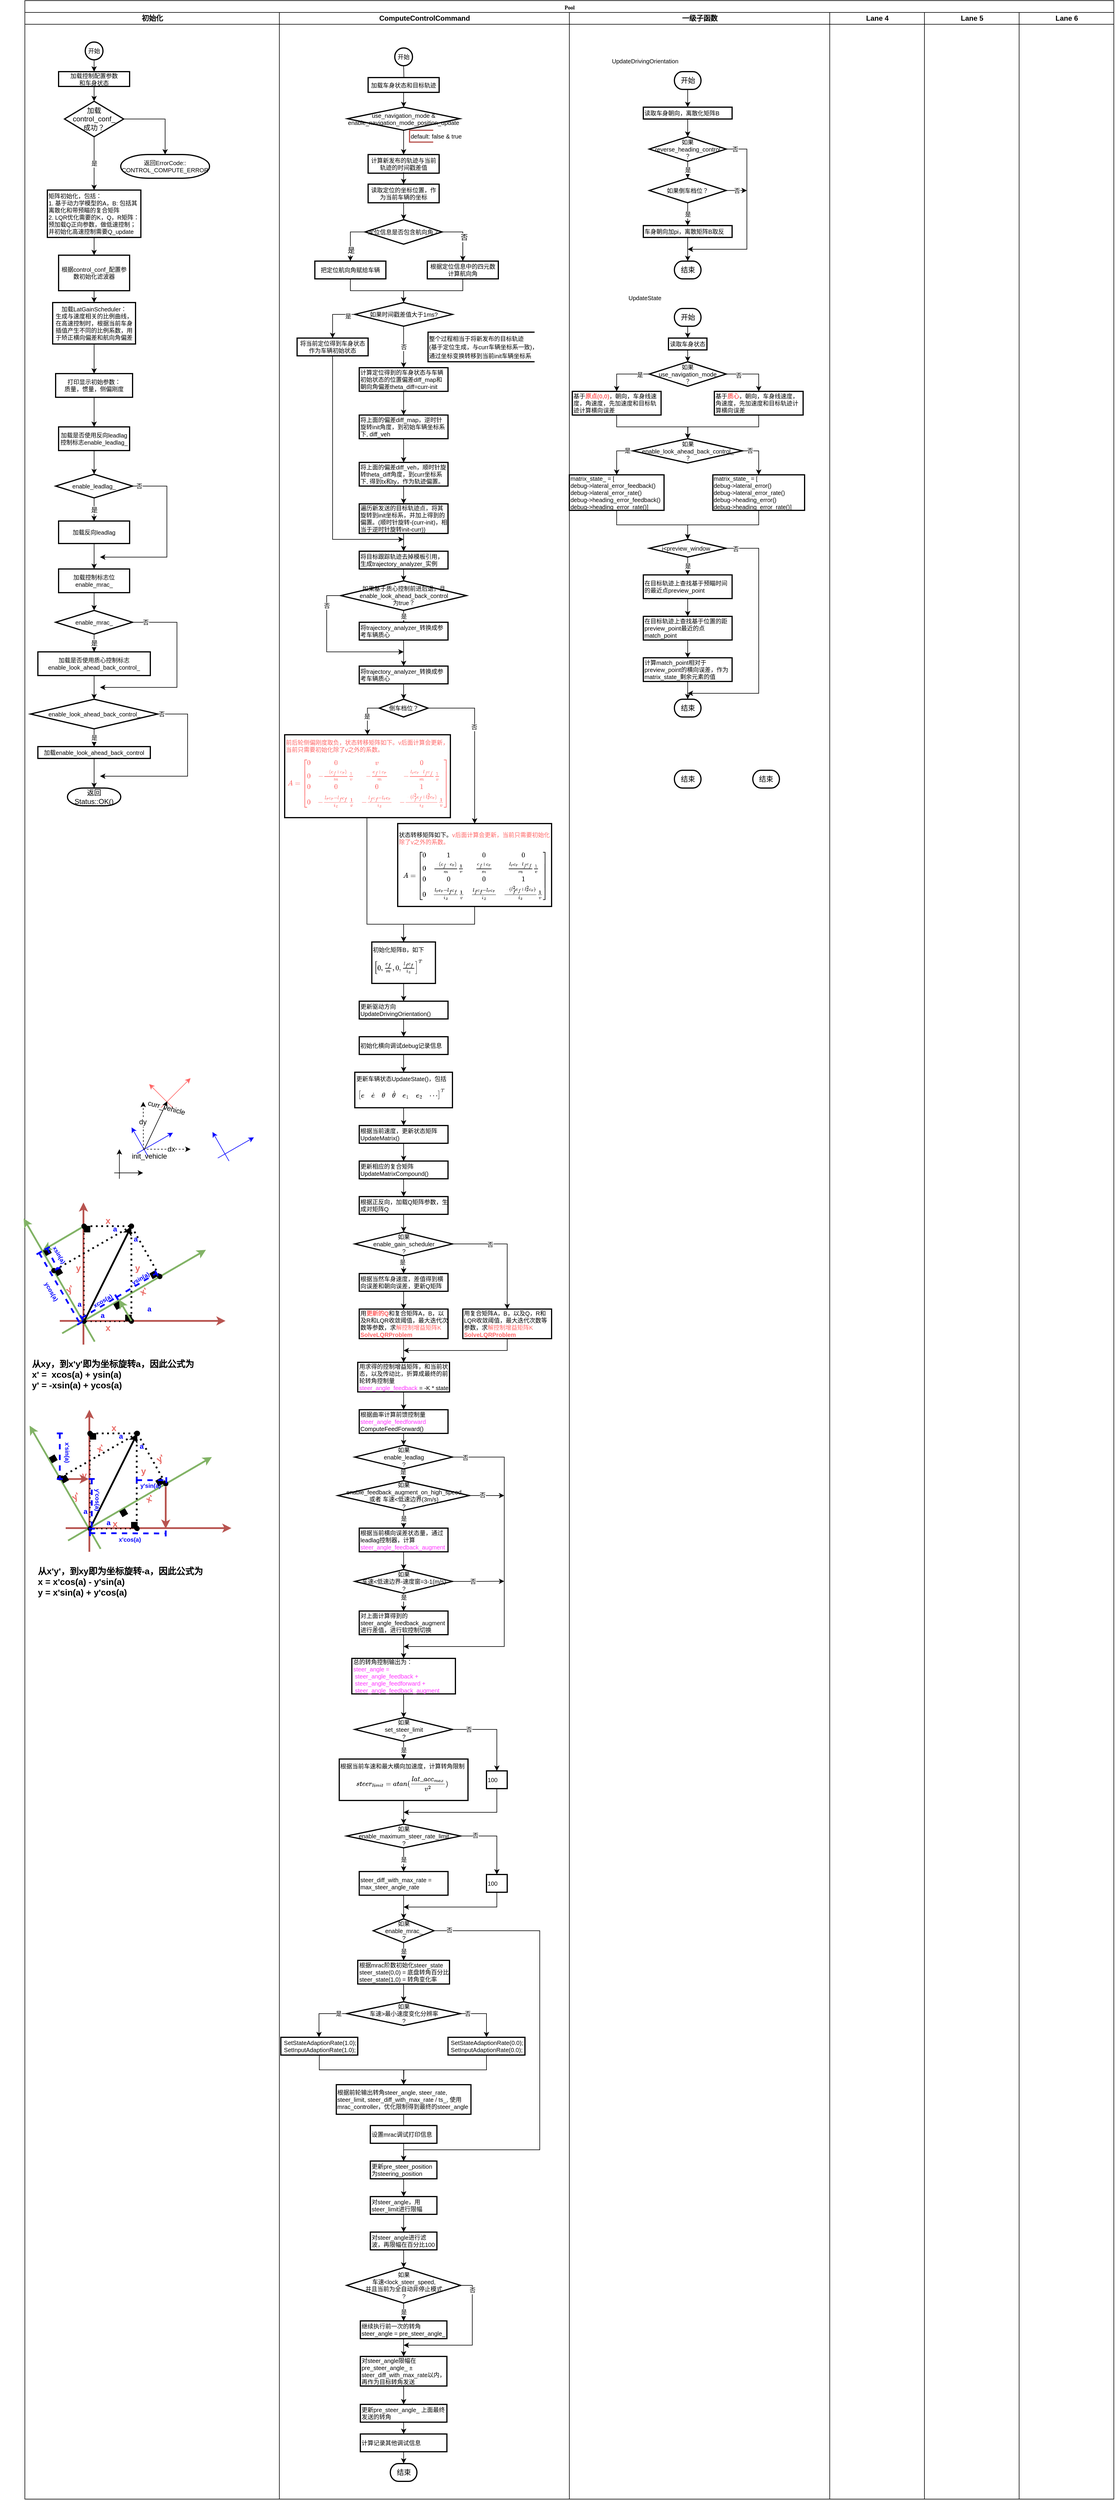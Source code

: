 <mxfile version="16.1.0" type="github">
  <diagram name="Page-1" id="74e2e168-ea6b-b213-b513-2b3c1d86103e">
    <mxGraphModel dx="2034" dy="533" grid="1" gridSize="10" guides="1" tooltips="1" connect="1" arrows="1" fold="1" page="1" pageScale="1" pageWidth="1100" pageHeight="850" background="none" math="1" shadow="0">
      <root>
        <mxCell id="0" />
        <mxCell id="1" parent="0" />
        <mxCell id="77e6c97f196da883-1" value="Pool" style="swimlane;childLayout=stackLayout;startSize=20;rounded=0;shadow=0;labelBackgroundColor=#FFFFFF;strokeWidth=1;fontFamily=Verdana;fontSize=9;align=center;html=1;verticalAlign=top;" parent="1" vertex="1">
          <mxGeometry x="40" y="20" width="1840" height="4220" as="geometry">
            <mxRectangle x="70" y="40" width="50" height="20" as="alternateBounds" />
          </mxGeometry>
        </mxCell>
        <mxCell id="77e6c97f196da883-2" value="初始化" style="swimlane;html=1;startSize=20;" parent="77e6c97f196da883-1" vertex="1">
          <mxGeometry y="20" width="430" height="4200" as="geometry">
            <mxRectangle y="20" width="30" height="1350" as="alternateBounds" />
          </mxGeometry>
        </mxCell>
        <mxCell id="C_RfmfMOIDp-wROfM4-I-9" value="" style="edgeStyle=orthogonalEdgeStyle;rounded=0;orthogonalLoop=1;jettySize=auto;html=1;" parent="77e6c97f196da883-2" source="TAeXimYTrAAsLPNK2JK7-3" target="C_RfmfMOIDp-wROfM4-I-1" edge="1">
          <mxGeometry relative="1" as="geometry" />
        </mxCell>
        <mxCell id="TAeXimYTrAAsLPNK2JK7-3" value="矩阵初始化，包括：&lt;br&gt;&lt;div&gt;&lt;span&gt;1. 基于动力学模型的A，B: 包括其离散化和带预瞄的复合矩阵&lt;/span&gt;&lt;/div&gt;2. LQR优化需要的K，Q，R矩阵：预加载Q正向参数，做低速控制；并初始化高速控制需要Q_update" style="rounded=0;whiteSpace=wrap;html=1;align=left;fontSize=10;strokeWidth=2;" parent="77e6c97f196da883-2" vertex="1">
          <mxGeometry x="38" y="300" width="158" height="80" as="geometry" />
        </mxCell>
        <mxCell id="C_RfmfMOIDp-wROfM4-I-1" value="根据control_conf_配置参数初始化滤波器" style="rounded=0;whiteSpace=wrap;html=1;fontSize=10;strokeWidth=2;" parent="77e6c97f196da883-2" vertex="1">
          <mxGeometry x="57" y="410" width="120" height="60" as="geometry" />
        </mxCell>
        <mxCell id="C_RfmfMOIDp-wROfM4-I-17" value="" style="edgeStyle=orthogonalEdgeStyle;rounded=0;orthogonalLoop=1;jettySize=auto;html=1;" parent="77e6c97f196da883-2" source="C_RfmfMOIDp-wROfM4-I-5" target="C_RfmfMOIDp-wROfM4-I-16" edge="1">
          <mxGeometry relative="1" as="geometry" />
        </mxCell>
        <mxCell id="C_RfmfMOIDp-wROfM4-I-5" value="加载LatGainScheduler：&lt;br&gt;生成与速度相关的比例曲线，在高速控制时，根据当前车身插值产生不同的比例系数，用于矫正横向偏差和航向角偏差" style="whiteSpace=wrap;html=1;rounded=0;align=center;fontSize=10;strokeWidth=2;" parent="77e6c97f196da883-2" vertex="1">
          <mxGeometry x="47" y="490" width="140" height="70" as="geometry" />
        </mxCell>
        <mxCell id="C_RfmfMOIDp-wROfM4-I-6" value="" style="edgeStyle=orthogonalEdgeStyle;rounded=0;orthogonalLoop=1;jettySize=auto;html=1;" parent="77e6c97f196da883-2" source="C_RfmfMOIDp-wROfM4-I-1" target="C_RfmfMOIDp-wROfM4-I-5" edge="1">
          <mxGeometry relative="1" as="geometry" />
        </mxCell>
        <mxCell id="C_RfmfMOIDp-wROfM4-I-83" style="edgeStyle=orthogonalEdgeStyle;rounded=0;orthogonalLoop=1;jettySize=auto;html=1;exitX=1;exitY=0.5;exitDx=0;exitDy=0;exitPerimeter=0;fontSize=10;" parent="77e6c97f196da883-2" source="C_RfmfMOIDp-wROfM4-I-13" target="C_RfmfMOIDp-wROfM4-I-39" edge="1">
          <mxGeometry relative="1" as="geometry" />
        </mxCell>
        <mxCell id="C_RfmfMOIDp-wROfM4-I-96" value="是" style="edgeStyle=orthogonalEdgeStyle;rounded=0;orthogonalLoop=1;jettySize=auto;html=1;fontSize=10;" parent="77e6c97f196da883-2" source="C_RfmfMOIDp-wROfM4-I-13" target="TAeXimYTrAAsLPNK2JK7-3" edge="1">
          <mxGeometry relative="1" as="geometry" />
        </mxCell>
        <mxCell id="C_RfmfMOIDp-wROfM4-I-13" value="加载&lt;br&gt;control_conf_&lt;br&gt;成功？" style="strokeWidth=2;html=1;shape=mxgraph.flowchart.decision;whiteSpace=wrap;" parent="77e6c97f196da883-2" vertex="1">
          <mxGeometry x="67" y="150" width="100" height="60" as="geometry" />
        </mxCell>
        <mxCell id="C_RfmfMOIDp-wROfM4-I-16" value="打印显示初始参数：&lt;br&gt;质量，惯量，侧偏刚度" style="rounded=0;whiteSpace=wrap;html=1;align=center;fontSize=10;strokeWidth=2;" parent="77e6c97f196da883-2" vertex="1">
          <mxGeometry x="52" y="610" width="130" height="40" as="geometry" />
        </mxCell>
        <mxCell id="C_RfmfMOIDp-wROfM4-I-18" value="加载是否使用反向leadlag控制标志enable_leadlag_" style="whiteSpace=wrap;html=1;align=center;rounded=0;fontSize=10;strokeWidth=2;" parent="77e6c97f196da883-2" vertex="1">
          <mxGeometry x="57" y="700" width="120" height="40" as="geometry" />
        </mxCell>
        <mxCell id="C_RfmfMOIDp-wROfM4-I-19" value="" style="edgeStyle=orthogonalEdgeStyle;rounded=0;orthogonalLoop=1;jettySize=auto;html=1;" parent="77e6c97f196da883-2" source="C_RfmfMOIDp-wROfM4-I-16" target="C_RfmfMOIDp-wROfM4-I-18" edge="1">
          <mxGeometry relative="1" as="geometry" />
        </mxCell>
        <mxCell id="C_RfmfMOIDp-wROfM4-I-24" value="是" style="edgeStyle=orthogonalEdgeStyle;rounded=0;orthogonalLoop=1;jettySize=auto;html=1;" parent="77e6c97f196da883-2" source="C_RfmfMOIDp-wROfM4-I-20" target="C_RfmfMOIDp-wROfM4-I-23" edge="1">
          <mxGeometry relative="1" as="geometry" />
        </mxCell>
        <mxCell id="C_RfmfMOIDp-wROfM4-I-20" value="enable_leadlag_" style="rhombus;whiteSpace=wrap;html=1;align=center;rounded=0;fontSize=10;strokeWidth=2;" parent="77e6c97f196da883-2" vertex="1">
          <mxGeometry x="52" y="780" width="130" height="40" as="geometry" />
        </mxCell>
        <mxCell id="C_RfmfMOIDp-wROfM4-I-21" value="" style="edgeStyle=orthogonalEdgeStyle;rounded=0;orthogonalLoop=1;jettySize=auto;html=1;" parent="77e6c97f196da883-2" source="C_RfmfMOIDp-wROfM4-I-18" target="C_RfmfMOIDp-wROfM4-I-20" edge="1">
          <mxGeometry relative="1" as="geometry" />
        </mxCell>
        <mxCell id="C_RfmfMOIDp-wROfM4-I-30" value="" style="edgeStyle=orthogonalEdgeStyle;rounded=0;orthogonalLoop=1;jettySize=auto;html=1;" parent="77e6c97f196da883-2" source="C_RfmfMOIDp-wROfM4-I-23" target="C_RfmfMOIDp-wROfM4-I-26" edge="1">
          <mxGeometry relative="1" as="geometry" />
        </mxCell>
        <mxCell id="C_RfmfMOIDp-wROfM4-I-23" value="加载反向leadlag" style="whiteSpace=wrap;html=1;rounded=0;fontSize=10;strokeWidth=2;" parent="77e6c97f196da883-2" vertex="1">
          <mxGeometry x="57" y="859" width="120" height="38" as="geometry" />
        </mxCell>
        <mxCell id="C_RfmfMOIDp-wROfM4-I-34" style="edgeStyle=orthogonalEdgeStyle;rounded=0;orthogonalLoop=1;jettySize=auto;html=1;entryX=0.5;entryY=0;entryDx=0;entryDy=0;" parent="77e6c97f196da883-2" source="C_RfmfMOIDp-wROfM4-I-26" target="C_RfmfMOIDp-wROfM4-I-27" edge="1">
          <mxGeometry relative="1" as="geometry" />
        </mxCell>
        <mxCell id="C_RfmfMOIDp-wROfM4-I-26" value="加载控制标志位enable_mrac_" style="whiteSpace=wrap;html=1;align=center;rounded=0;fontSize=10;strokeWidth=2;" parent="77e6c97f196da883-2" vertex="1">
          <mxGeometry x="57" y="940" width="120" height="40" as="geometry" />
        </mxCell>
        <mxCell id="C_RfmfMOIDp-wROfM4-I-35" value="是" style="edgeStyle=orthogonalEdgeStyle;rounded=0;orthogonalLoop=1;jettySize=auto;html=1;" parent="77e6c97f196da883-2" source="C_RfmfMOIDp-wROfM4-I-27" target="C_RfmfMOIDp-wROfM4-I-28" edge="1">
          <mxGeometry relative="1" as="geometry" />
        </mxCell>
        <mxCell id="C_RfmfMOIDp-wROfM4-I-27" value="enable_mrac_" style="rhombus;whiteSpace=wrap;html=1;align=center;rounded=0;fontSize=10;strokeWidth=2;" parent="77e6c97f196da883-2" vertex="1">
          <mxGeometry x="52" y="1010" width="130" height="40" as="geometry" />
        </mxCell>
        <mxCell id="C_RfmfMOIDp-wROfM4-I-36" value="" style="edgeStyle=orthogonalEdgeStyle;rounded=0;orthogonalLoop=1;jettySize=auto;html=1;" parent="77e6c97f196da883-2" source="C_RfmfMOIDp-wROfM4-I-28" target="C_RfmfMOIDp-wROfM4-I-29" edge="1">
          <mxGeometry relative="1" as="geometry" />
        </mxCell>
        <mxCell id="C_RfmfMOIDp-wROfM4-I-28" value="加载是否使用质心控制标志enable_look_ahead_back_control_" style="whiteSpace=wrap;html=1;align=center;rounded=0;fontSize=10;strokeWidth=2;" parent="77e6c97f196da883-2" vertex="1">
          <mxGeometry x="22" y="1080" width="190" height="40" as="geometry" />
        </mxCell>
        <mxCell id="C_RfmfMOIDp-wROfM4-I-79" value="是" style="edgeStyle=orthogonalEdgeStyle;rounded=0;orthogonalLoop=1;jettySize=auto;html=1;fontSize=10;" parent="77e6c97f196da883-2" source="C_RfmfMOIDp-wROfM4-I-29" target="C_RfmfMOIDp-wROfM4-I-76" edge="1">
          <mxGeometry relative="1" as="geometry" />
        </mxCell>
        <mxCell id="C_RfmfMOIDp-wROfM4-I-29" value="&lt;span style=&quot;text-align: left&quot;&gt;enable_look_ahead_back_control_&lt;/span&gt;" style="rhombus;whiteSpace=wrap;html=1;align=center;rounded=0;fontSize=10;strokeWidth=2;" parent="77e6c97f196da883-2" vertex="1">
          <mxGeometry x="9.5" y="1160" width="215" height="50" as="geometry" />
        </mxCell>
        <mxCell id="C_RfmfMOIDp-wROfM4-I-39" value="返回ErrorCode::&lt;br style=&quot;font-size: 10px;&quot;&gt;CONTROL_COMPUTE_ERROR" style="strokeWidth=2;html=1;shape=mxgraph.flowchart.terminator;whiteSpace=wrap;fontSize=10;" parent="77e6c97f196da883-2" vertex="1">
          <mxGeometry x="162" y="240" width="150" height="40" as="geometry" />
        </mxCell>
        <mxCell id="C_RfmfMOIDp-wROfM4-I-76" value="加载enable_look_ahead_back_control" style="whiteSpace=wrap;html=1;align=center;rounded=0;fontSize=10;strokeWidth=2;" parent="77e6c97f196da883-2" vertex="1">
          <mxGeometry x="22" y="1240" width="190" height="20" as="geometry" />
        </mxCell>
        <mxCell id="C_RfmfMOIDp-wROfM4-I-37" value="返回&lt;br&gt;Status::OK()" style="strokeWidth=2;html=1;shape=mxgraph.flowchart.terminator;whiteSpace=wrap;" parent="77e6c97f196da883-2" vertex="1">
          <mxGeometry x="72" y="1310" width="90" height="30" as="geometry" />
        </mxCell>
        <mxCell id="C_RfmfMOIDp-wROfM4-I-80" value="" style="edgeStyle=orthogonalEdgeStyle;rounded=0;orthogonalLoop=1;jettySize=auto;html=1;fontSize=10;" parent="77e6c97f196da883-2" source="C_RfmfMOIDp-wROfM4-I-76" target="C_RfmfMOIDp-wROfM4-I-37" edge="1">
          <mxGeometry relative="1" as="geometry" />
        </mxCell>
        <mxCell id="C_RfmfMOIDp-wROfM4-I-94" value="" style="edgeStyle=orthogonalEdgeStyle;rounded=0;orthogonalLoop=1;jettySize=auto;html=1;fontSize=10;" parent="77e6c97f196da883-2" source="C_RfmfMOIDp-wROfM4-I-91" target="C_RfmfMOIDp-wROfM4-I-92" edge="1">
          <mxGeometry relative="1" as="geometry" />
        </mxCell>
        <mxCell id="C_RfmfMOIDp-wROfM4-I-91" value="开始" style="strokeWidth=2;html=1;shape=mxgraph.flowchart.start_2;whiteSpace=wrap;labelBackgroundColor=#FFFFFF;fontSize=10;" parent="77e6c97f196da883-2" vertex="1">
          <mxGeometry x="102" y="50" width="30" height="30" as="geometry" />
        </mxCell>
        <mxCell id="C_RfmfMOIDp-wROfM4-I-95" value="" style="edgeStyle=orthogonalEdgeStyle;rounded=0;orthogonalLoop=1;jettySize=auto;html=1;fontSize=10;" parent="77e6c97f196da883-2" source="C_RfmfMOIDp-wROfM4-I-92" target="C_RfmfMOIDp-wROfM4-I-13" edge="1">
          <mxGeometry relative="1" as="geometry" />
        </mxCell>
        <mxCell id="C_RfmfMOIDp-wROfM4-I-92" value="加载控制配置参数&lt;br&gt;和车身状态" style="whiteSpace=wrap;html=1;fontSize=10;strokeWidth=2;" parent="77e6c97f196da883-2" vertex="1">
          <mxGeometry x="57" y="100" width="120" height="25" as="geometry" />
        </mxCell>
        <mxCell id="MC05JtdB94ARFOMbDvMO-197" value="" style="group" vertex="1" connectable="0" parent="77e6c97f196da883-2">
          <mxGeometry x="10" y="2010" width="329" height="320" as="geometry" />
        </mxCell>
        <mxCell id="C_RfmfMOIDp-wROfM4-I-103" value="" style="group" parent="MC05JtdB94ARFOMbDvMO-197" vertex="1" connectable="0">
          <mxGeometry x="49" width="280" height="240" as="geometry" />
        </mxCell>
        <mxCell id="C_RfmfMOIDp-wROfM4-I-98" value="" style="endArrow=classic;html=1;rounded=0;fontSize=10;fillColor=#f8cecc;strokeColor=#b85450;strokeWidth=3;" parent="C_RfmfMOIDp-wROfM4-I-103" edge="1">
          <mxGeometry width="50" height="50" relative="1" as="geometry">
            <mxPoint x="40" y="240" as="sourcePoint" />
            <mxPoint x="40" as="targetPoint" />
          </mxGeometry>
        </mxCell>
        <mxCell id="C_RfmfMOIDp-wROfM4-I-97" value="" style="endArrow=classic;html=1;rounded=0;fontSize=10;fillColor=#f8cecc;strokeColor=#b85450;strokeWidth=3;" parent="C_RfmfMOIDp-wROfM4-I-103" edge="1">
          <mxGeometry width="50" height="50" relative="1" as="geometry">
            <mxPoint y="200" as="sourcePoint" />
            <mxPoint x="280" y="200" as="targetPoint" />
          </mxGeometry>
        </mxCell>
        <mxCell id="C_RfmfMOIDp-wROfM4-I-101" value="" style="group;rotation=-30;direction=west;" parent="C_RfmfMOIDp-wROfM4-I-103" vertex="1" connectable="0">
          <mxGeometry x="-54" y="-39" width="280" height="260" as="geometry" />
        </mxCell>
        <mxCell id="C_RfmfMOIDp-wROfM4-I-99" value="" style="endArrow=classic;html=1;rounded=0;fontSize=10;strokeWidth=3;fillColor=#d5e8d4;strokeColor=#82b366;" parent="C_RfmfMOIDp-wROfM4-I-101" edge="1">
          <mxGeometry width="50" height="50" relative="1" as="geometry">
            <mxPoint x="58" y="260" as="sourcePoint" />
            <mxPoint x="301" y="119" as="targetPoint" />
          </mxGeometry>
        </mxCell>
        <mxCell id="C_RfmfMOIDp-wROfM4-I-100" value="" style="endArrow=classic;html=1;rounded=0;fontSize=10;fillColor=#d5e8d4;strokeColor=#82b366;strokeWidth=3;" parent="C_RfmfMOIDp-wROfM4-I-101" edge="1">
          <mxGeometry width="50" height="50" relative="1" as="geometry">
            <mxPoint x="113" y="274" as="sourcePoint" />
            <mxPoint x="-7" y="66" as="targetPoint" />
          </mxGeometry>
        </mxCell>
        <mxCell id="C_RfmfMOIDp-wROfM4-I-104" value="" style="endArrow=classic;html=1;rounded=0;shadow=0;sketch=0;fontSize=10;strokeColor=default;strokeWidth=3;jumpStyle=none;" parent="C_RfmfMOIDp-wROfM4-I-101" edge="1">
          <mxGeometry width="50" height="50" relative="1" as="geometry">
            <mxPoint x="95" y="240" as="sourcePoint" />
            <mxPoint x="175" y="79" as="targetPoint" />
          </mxGeometry>
        </mxCell>
        <mxCell id="C_RfmfMOIDp-wROfM4-I-109" value="&lt;font style=&quot;font-size: 12px&quot; color=&quot;#0000ff&quot;&gt;&lt;b&gt;a&lt;/b&gt;&lt;/font&gt;" style="text;html=1;align=center;verticalAlign=middle;resizable=0;points=[];autosize=1;strokeColor=none;fillColor=none;fontSize=10;" parent="C_RfmfMOIDp-wROfM4-I-101" vertex="1">
          <mxGeometry x="195" y="209" width="20" height="20" as="geometry" />
        </mxCell>
        <mxCell id="C_RfmfMOIDp-wROfM4-I-110" value="" style="endArrow=oval;dashed=1;html=1;dashPattern=1 2;strokeWidth=3;rounded=0;shadow=0;sketch=0;fontSize=10;curved=1;jumpStyle=arc;endFill=1;startArrow=oval;startFill=1;strokeColor=#000000;fillColor=#d5e8d4;" parent="C_RfmfMOIDp-wROfM4-I-101" edge="1">
          <mxGeometry width="50" height="50" relative="1" as="geometry">
            <mxPoint x="175" y="239" as="sourcePoint" />
            <mxPoint x="175" y="79" as="targetPoint" />
          </mxGeometry>
        </mxCell>
        <mxCell id="C_RfmfMOIDp-wROfM4-I-111" value="" style="endArrow=oval;dashed=1;html=1;dashPattern=1 3;strokeWidth=2;rounded=0;shadow=0;sketch=0;fontSize=10;curved=1;jumpStyle=arc;endFill=1;startArrow=oval;startFill=1;" parent="C_RfmfMOIDp-wROfM4-I-101" edge="1">
          <mxGeometry width="50" height="50" relative="1" as="geometry">
            <mxPoint x="95" y="240" as="sourcePoint" />
            <mxPoint x="95" y="80" as="targetPoint" />
          </mxGeometry>
        </mxCell>
        <mxCell id="C_RfmfMOIDp-wROfM4-I-113" value="" style="endArrow=oval;dashed=1;html=1;dashPattern=1 3;strokeWidth=2;rounded=0;shadow=0;sketch=0;fontSize=10;curved=1;jumpStyle=arc;endFill=1;startArrow=oval;startFill=1;" parent="C_RfmfMOIDp-wROfM4-I-101" edge="1">
          <mxGeometry width="50" height="50" relative="1" as="geometry">
            <mxPoint x="175" y="240" as="sourcePoint" />
            <mxPoint x="95" y="240" as="targetPoint" />
          </mxGeometry>
        </mxCell>
        <mxCell id="C_RfmfMOIDp-wROfM4-I-115" value="&lt;font style=&quot;font-size: 15px&quot; color=&quot;#ea6b66&quot;&gt;&lt;b&gt;y&lt;/b&gt;&lt;/font&gt;" style="text;html=1;align=center;verticalAlign=middle;resizable=0;points=[];autosize=1;strokeColor=none;fillColor=none;fontSize=10;" parent="C_RfmfMOIDp-wROfM4-I-101" vertex="1">
          <mxGeometry x="75" y="139" width="20" height="20" as="geometry" />
        </mxCell>
        <mxCell id="C_RfmfMOIDp-wROfM4-I-116" value="&lt;font style=&quot;font-size: 15px&quot; color=&quot;#ea6b66&quot;&gt;&lt;b&gt;x&lt;/b&gt;&lt;/font&gt;" style="text;html=1;align=center;verticalAlign=middle;resizable=0;points=[];autosize=1;strokeColor=none;fillColor=none;fontSize=10;" parent="C_RfmfMOIDp-wROfM4-I-101" vertex="1">
          <mxGeometry x="125" y="59" width="20" height="20" as="geometry" />
        </mxCell>
        <mxCell id="C_RfmfMOIDp-wROfM4-I-118" value="&lt;font style=&quot;font-size: 15px&quot; color=&quot;#ea6b66&quot;&gt;&lt;b&gt;y&lt;/b&gt;&lt;/font&gt;" style="text;html=1;align=center;verticalAlign=middle;resizable=0;points=[];autosize=1;strokeColor=none;fillColor=none;fontSize=10;" parent="C_RfmfMOIDp-wROfM4-I-101" vertex="1">
          <mxGeometry x="175" y="139" width="20" height="20" as="geometry" />
        </mxCell>
        <mxCell id="C_RfmfMOIDp-wROfM4-I-114" value="&lt;font style=&quot;font-size: 15px&quot; color=&quot;#ea6b66&quot;&gt;&lt;b&gt;x&lt;/b&gt;&lt;/font&gt;" style="text;html=1;align=center;verticalAlign=middle;resizable=0;points=[];autosize=1;strokeColor=none;fillColor=none;fontSize=10;" parent="C_RfmfMOIDp-wROfM4-I-101" vertex="1">
          <mxGeometry x="125" y="240" width="20" height="20" as="geometry" />
        </mxCell>
        <mxCell id="C_RfmfMOIDp-wROfM4-I-120" value="" style="endArrow=oval;html=1;rounded=0;fontSize=10;strokeWidth=3;fillColor=#d5e8d4;strokeColor=#000000;endFill=1;startArrow=oval;startFill=1;dashed=1;dashPattern=1 2;" parent="C_RfmfMOIDp-wROfM4-I-101" edge="1">
          <mxGeometry width="50" height="50" relative="1" as="geometry">
            <mxPoint x="44" y="154" as="sourcePoint" />
            <mxPoint x="175" y="79" as="targetPoint" />
          </mxGeometry>
        </mxCell>
        <mxCell id="C_RfmfMOIDp-wROfM4-I-121" value="" style="endArrow=oval;html=1;rounded=0;fontSize=10;fillColor=#d5e8d4;strokeColor=#000000;strokeWidth=3;endFill=1;startArrow=oval;startFill=1;dashed=1;dashPattern=1 2;" parent="C_RfmfMOIDp-wROfM4-I-101" edge="1">
          <mxGeometry width="50" height="50" relative="1" as="geometry">
            <mxPoint x="223" y="164" as="sourcePoint" />
            <mxPoint x="175" y="79" as="targetPoint" />
          </mxGeometry>
        </mxCell>
        <mxCell id="C_RfmfMOIDp-wROfM4-I-122" value="" style="whiteSpace=wrap;html=1;aspect=fixed;labelBackgroundColor=#FFFFFF;fontSize=15;fontColor=#EA6B66;fillColor=#000000;" parent="C_RfmfMOIDp-wROfM4-I-101" vertex="1">
          <mxGeometry x="165" y="229" width="10" height="10" as="geometry" />
        </mxCell>
        <mxCell id="C_RfmfMOIDp-wROfM4-I-124" value="" style="whiteSpace=wrap;html=1;aspect=fixed;labelBackgroundColor=#FFFFFF;fontSize=15;fontColor=#EA6B66;fillColor=#000000;" parent="C_RfmfMOIDp-wROfM4-I-101" vertex="1">
          <mxGeometry x="95" y="79" width="10" height="10" as="geometry" />
        </mxCell>
        <mxCell id="C_RfmfMOIDp-wROfM4-I-131" value="" style="whiteSpace=wrap;html=1;aspect=fixed;labelBackgroundColor=#FFFFFF;fontSize=15;fontColor=#EA6B66;fillColor=#000000;rotation=60;" parent="C_RfmfMOIDp-wROfM4-I-101" vertex="1">
          <mxGeometry x="208" y="156" width="10" height="10" as="geometry" />
        </mxCell>
        <mxCell id="C_RfmfMOIDp-wROfM4-I-133" value="&lt;font style=&quot;font-size: 15px&quot; color=&quot;#ea6b66&quot;&gt;&lt;b&gt;x&#39;&lt;/b&gt;&lt;/font&gt;" style="text;html=1;align=center;verticalAlign=middle;resizable=0;points=[];autosize=1;strokeColor=none;fillColor=none;fontSize=10;rotation=-30;" parent="C_RfmfMOIDp-wROfM4-I-101" vertex="1">
          <mxGeometry x="180" y="179" width="30" height="20" as="geometry" />
        </mxCell>
        <mxCell id="C_RfmfMOIDp-wROfM4-I-128" value="" style="whiteSpace=wrap;html=1;aspect=fixed;labelBackgroundColor=#FFFFFF;fontSize=15;fontColor=#EA6B66;fillColor=#000000;direction=south;rotation=-30;" parent="C_RfmfMOIDp-wROfM4-I-101" vertex="1">
          <mxGeometry x="147" y="208" width="10" height="10" as="geometry" />
        </mxCell>
        <mxCell id="C_RfmfMOIDp-wROfM4-I-136" value="" style="endArrow=classic;html=1;rounded=0;fontSize=10;fillColor=#d5e8d4;strokeColor=#82b366;strokeWidth=3;" parent="C_RfmfMOIDp-wROfM4-I-101" edge="1">
          <mxGeometry width="50" height="50" relative="1" as="geometry">
            <mxPoint x="175" y="239" as="sourcePoint" />
            <mxPoint x="154" y="203" as="targetPoint" />
          </mxGeometry>
        </mxCell>
        <mxCell id="C_RfmfMOIDp-wROfM4-I-125" value="" style="whiteSpace=wrap;html=1;aspect=fixed;labelBackgroundColor=#FFFFFF;fontSize=15;fontColor=#EA6B66;fillColor=#000000;rotation=60;" parent="C_RfmfMOIDp-wROfM4-I-101" vertex="1">
          <mxGeometry x="28" y="117" width="10" height="10" as="geometry" />
        </mxCell>
        <mxCell id="C_RfmfMOIDp-wROfM4-I-137" value="" style="endArrow=classic;html=1;rounded=0;fontSize=10;strokeWidth=3;fillColor=#d5e8d4;strokeColor=#82b366;" parent="C_RfmfMOIDp-wROfM4-I-101" edge="1">
          <mxGeometry width="50" height="50" relative="1" as="geometry">
            <mxPoint x="95" y="79" as="sourcePoint" />
            <mxPoint x="25" y="120" as="targetPoint" />
          </mxGeometry>
        </mxCell>
        <mxCell id="C_RfmfMOIDp-wROfM4-I-140" value="" style="endArrow=baseDash;html=1;rounded=0;fontSize=10;strokeWidth=3;fillColor=#d5e8d4;strokeColor=#0000FF;endFill=0;startArrow=baseDash;startFill=0;dashed=1;" parent="C_RfmfMOIDp-wROfM4-I-101" edge="1">
          <mxGeometry width="50" height="50" relative="1" as="geometry">
            <mxPoint x="91" y="234" as="sourcePoint" />
            <mxPoint x="150" y="199" as="targetPoint" />
          </mxGeometry>
        </mxCell>
        <mxCell id="C_RfmfMOIDp-wROfM4-I-142" value="" style="endArrow=baseDash;html=1;rounded=0;fontSize=10;strokeWidth=3;fillColor=#d5e8d4;strokeColor=#0000FF;endFill=0;startArrow=baseDash;startFill=0;dashed=1;entryX=0.5;entryY=0;entryDx=0;entryDy=0;" parent="C_RfmfMOIDp-wROfM4-I-101" target="C_RfmfMOIDp-wROfM4-I-131" edge="1">
          <mxGeometry width="50" height="50" relative="1" as="geometry">
            <mxPoint x="150" y="199" as="sourcePoint" />
            <mxPoint x="214" y="160" as="targetPoint" />
          </mxGeometry>
        </mxCell>
        <mxCell id="C_RfmfMOIDp-wROfM4-I-144" value="&lt;font size=&quot;1&quot; color=&quot;#0000ff&quot;&gt;&lt;b&gt;xcos(a)&lt;/b&gt;&lt;/font&gt;" style="text;html=1;align=center;verticalAlign=middle;resizable=0;points=[];autosize=1;strokeColor=none;fillColor=none;fontSize=10;rotation=-30;" parent="C_RfmfMOIDp-wROfM4-I-101" vertex="1">
          <mxGeometry x="101" y="195" width="50" height="20" as="geometry" />
        </mxCell>
        <mxCell id="C_RfmfMOIDp-wROfM4-I-147" value="&lt;font size=&quot;1&quot; color=&quot;#0000ff&quot;&gt;&lt;b&gt;ysin(a)&lt;/b&gt;&lt;/font&gt;" style="text;html=1;align=center;verticalAlign=middle;resizable=0;points=[];autosize=1;strokeColor=none;fillColor=none;fontSize=10;rotation=-30;" parent="C_RfmfMOIDp-wROfM4-I-101" vertex="1">
          <mxGeometry x="165" y="157" width="50" height="20" as="geometry" />
        </mxCell>
        <mxCell id="C_RfmfMOIDp-wROfM4-I-134" value="&lt;font style=&quot;font-size: 15px&quot; color=&quot;#ea6b66&quot;&gt;&lt;b&gt;y&#39;&lt;/b&gt;&lt;/font&gt;" style="text;html=1;align=center;verticalAlign=middle;resizable=0;points=[];autosize=1;strokeColor=none;fillColor=none;fontSize=10;rotation=-30;" parent="C_RfmfMOIDp-wROfM4-I-101" vertex="1">
          <mxGeometry x="55" y="175" width="30" height="20" as="geometry" />
        </mxCell>
        <mxCell id="C_RfmfMOIDp-wROfM4-I-151" value="&lt;font size=&quot;1&quot; color=&quot;#0000ff&quot;&gt;&lt;b&gt;xsin(a)&lt;/b&gt;&lt;/font&gt;" style="text;html=1;align=center;verticalAlign=middle;resizable=0;points=[];autosize=1;strokeColor=none;fillColor=none;fontSize=10;rotation=60;" parent="C_RfmfMOIDp-wROfM4-I-101" vertex="1">
          <mxGeometry x="28" y="117" width="50" height="20" as="geometry" />
        </mxCell>
        <mxCell id="C_RfmfMOIDp-wROfM4-I-152" value="&lt;font size=&quot;1&quot; color=&quot;#0000ff&quot;&gt;&lt;b&gt;ycos(a)&lt;/b&gt;&lt;/font&gt;" style="text;html=1;align=center;verticalAlign=middle;resizable=0;points=[];autosize=1;strokeColor=none;fillColor=none;fontSize=10;rotation=60;" parent="C_RfmfMOIDp-wROfM4-I-101" vertex="1">
          <mxGeometry x="15" y="179" width="50" height="20" as="geometry" />
        </mxCell>
        <mxCell id="C_RfmfMOIDp-wROfM4-I-153" value="&lt;font style=&quot;font-size: 12px&quot; color=&quot;#0000ff&quot;&gt;&lt;b&gt;a&lt;/b&gt;&lt;/font&gt;" style="text;html=1;align=center;verticalAlign=middle;resizable=0;points=[];autosize=1;strokeColor=none;fillColor=none;fontSize=10;" parent="C_RfmfMOIDp-wROfM4-I-101" vertex="1">
          <mxGeometry x="116" y="220" width="20" height="20" as="geometry" />
        </mxCell>
        <mxCell id="C_RfmfMOIDp-wROfM4-I-154" value="&lt;font style=&quot;font-size: 12px&quot; color=&quot;#0000ff&quot;&gt;&lt;b&gt;a&lt;/b&gt;&lt;/font&gt;" style="text;html=1;align=center;verticalAlign=middle;resizable=0;points=[];autosize=1;strokeColor=none;fillColor=none;fontSize=10;" parent="C_RfmfMOIDp-wROfM4-I-101" vertex="1">
          <mxGeometry x="172" y="91" width="20" height="20" as="geometry" />
        </mxCell>
        <mxCell id="C_RfmfMOIDp-wROfM4-I-155" value="&lt;font style=&quot;font-size: 12px&quot; color=&quot;#0000ff&quot;&gt;&lt;b&gt;a&lt;/b&gt;&lt;/font&gt;" style="text;html=1;align=center;verticalAlign=middle;resizable=0;points=[];autosize=1;strokeColor=none;fillColor=none;fontSize=10;" parent="C_RfmfMOIDp-wROfM4-I-101" vertex="1">
          <mxGeometry x="137" y="74" width="20" height="20" as="geometry" />
        </mxCell>
        <mxCell id="C_RfmfMOIDp-wROfM4-I-156" value="&lt;font style=&quot;font-size: 12px&quot; color=&quot;#0000ff&quot;&gt;&lt;b&gt;a&lt;/b&gt;&lt;/font&gt;" style="text;html=1;align=center;verticalAlign=middle;resizable=0;points=[];autosize=1;strokeColor=none;fillColor=none;fontSize=10;" parent="C_RfmfMOIDp-wROfM4-I-101" vertex="1">
          <mxGeometry x="77" y="201" width="20" height="20" as="geometry" />
        </mxCell>
        <mxCell id="C_RfmfMOIDp-wROfM4-I-126" value="" style="whiteSpace=wrap;html=1;aspect=fixed;labelBackgroundColor=#FFFFFF;fontSize=15;fontColor=#EA6B66;fillColor=#000000;direction=south;rotation=-30;" parent="C_RfmfMOIDp-wROfM4-I-103" vertex="1">
          <mxGeometry x="-7" y="112" width="10" height="10" as="geometry" />
        </mxCell>
        <mxCell id="C_RfmfMOIDp-wROfM4-I-112" value="" style="endArrow=oval;dashed=1;html=1;dashPattern=1 2;strokeWidth=3;rounded=0;shadow=0;sketch=0;fontSize=10;curved=1;jumpStyle=arc;endFill=1;startArrow=oval;startFill=1;strokeColor=#000000;fillColor=#d5e8d4;" parent="MC05JtdB94ARFOMbDvMO-197" edge="1">
          <mxGeometry width="50" height="50" relative="1" as="geometry">
            <mxPoint x="170" y="40" as="sourcePoint" />
            <mxPoint x="90" y="40" as="targetPoint" />
          </mxGeometry>
        </mxCell>
        <mxCell id="C_RfmfMOIDp-wROfM4-I-148" value="" style="endArrow=baseDash;html=1;rounded=0;fontSize=10;strokeWidth=3;fillColor=#d5e8d4;strokeColor=#0000FF;endFill=0;startArrow=baseDash;startFill=0;dashed=1;entryX=0;entryY=0.75;entryDx=0;entryDy=0;exitX=0;exitY=0.25;exitDx=0;exitDy=0;" parent="MC05JtdB94ARFOMbDvMO-197" source="C_RfmfMOIDp-wROfM4-I-125" edge="1">
          <mxGeometry width="50" height="50" relative="1" as="geometry">
            <mxPoint x="93" y="198" as="sourcePoint" />
            <mxPoint x="45.335" y="111.92" as="targetPoint" />
          </mxGeometry>
        </mxCell>
        <mxCell id="C_RfmfMOIDp-wROfM4-I-150" value="" style="endArrow=baseDash;html=1;rounded=0;fontSize=10;strokeWidth=3;fillColor=#d5e8d4;strokeColor=#0000FF;endFill=0;startArrow=baseDash;startFill=0;dashed=1;exitX=0;exitY=1;exitDx=0;exitDy=0;" parent="MC05JtdB94ARFOMbDvMO-197" edge="1">
          <mxGeometry width="50" height="50" relative="1" as="geometry">
            <mxPoint x="14.17" y="85.17" as="sourcePoint" />
            <mxPoint x="83" y="204" as="targetPoint" />
          </mxGeometry>
        </mxCell>
        <mxCell id="C_RfmfMOIDp-wROfM4-I-157" value="从xy，到x&#39;y&#39;即为坐标旋转a，因此公式为&lt;br style=&quot;font-size: 15px&quot;&gt;x&#39; =&amp;nbsp; xcos(a) + ysin(a)&lt;br style=&quot;font-size: 15px&quot;&gt;y&#39; = -xsin(a) + ycos(a)" style="text;html=1;align=left;verticalAlign=middle;resizable=0;points=[];autosize=1;strokeColor=none;fillColor=none;fontSize=15;fontColor=#000000;fontStyle=1" parent="MC05JtdB94ARFOMbDvMO-197" vertex="1">
          <mxGeometry y="260" width="290" height="60" as="geometry" />
        </mxCell>
        <mxCell id="MC05JtdB94ARFOMbDvMO-76" value="" style="group;rotation=15;strokeColor=none;" vertex="1" connectable="0" parent="77e6c97f196da883-2">
          <mxGeometry x="312" y="1890.0" width="70" height="50" as="geometry" />
        </mxCell>
        <mxCell id="MC05JtdB94ARFOMbDvMO-77" value="" style="endArrow=classic;html=1;rounded=0;fontSize=12;strokeColor=#0000FF;" edge="1" parent="MC05JtdB94ARFOMbDvMO-76">
          <mxGeometry width="50" height="50" relative="1" as="geometry">
            <mxPoint x="14" y="45" as="sourcePoint" />
            <mxPoint x="75" y="10" as="targetPoint" />
          </mxGeometry>
        </mxCell>
        <mxCell id="MC05JtdB94ARFOMbDvMO-78" value="" style="endArrow=classic;html=1;rounded=0;fontSize=12;strokeColor=#0000FF;" edge="1" parent="MC05JtdB94ARFOMbDvMO-76">
          <mxGeometry width="50" height="50" relative="1" as="geometry">
            <mxPoint x="33" y="50" as="sourcePoint" />
            <mxPoint x="5" y="1" as="targetPoint" />
          </mxGeometry>
        </mxCell>
        <mxCell id="77e6c97f196da883-3" value="ComputeControlCommand" style="swimlane;html=1;startSize=20;align=center;" parent="77e6c97f196da883-1" vertex="1">
          <mxGeometry x="430" y="20" width="490" height="4200" as="geometry" />
        </mxCell>
        <mxCell id="C_RfmfMOIDp-wROfM4-I-86" value="" style="edgeStyle=orthogonalEdgeStyle;rounded=0;orthogonalLoop=1;jettySize=auto;html=1;fontSize=10;" parent="77e6c97f196da883-3" target="C_RfmfMOIDp-wROfM4-I-85" edge="1">
          <mxGeometry relative="1" as="geometry">
            <mxPoint x="210" y="90" as="sourcePoint" />
          </mxGeometry>
        </mxCell>
        <mxCell id="MC05JtdB94ARFOMbDvMO-281" style="edgeStyle=orthogonalEdgeStyle;rounded=0;orthogonalLoop=1;jettySize=auto;html=1;entryX=0.5;entryY=0;entryDx=0;entryDy=0;entryPerimeter=0;fontSize=10;fontColor=#000000;strokeColor=#000000;" edge="1" parent="77e6c97f196da883-3" source="C_RfmfMOIDp-wROfM4-I-85" target="C_RfmfMOIDp-wROfM4-I-87">
          <mxGeometry relative="1" as="geometry" />
        </mxCell>
        <mxCell id="C_RfmfMOIDp-wROfM4-I-85" value="&lt;font style=&quot;font-size: 10px&quot;&gt;加载车身状态和目标轨迹&lt;/font&gt;" style="whiteSpace=wrap;html=1;fontSize=10;strokeWidth=2;" parent="77e6c97f196da883-3" vertex="1">
          <mxGeometry x="150" y="110" width="120" height="25" as="geometry" />
        </mxCell>
        <mxCell id="C_RfmfMOIDp-wROfM4-I-87" value="use_navigation_mode &amp;amp;&lt;br&gt;enable_navigation_mode_position_update" style="strokeWidth=2;html=1;shape=mxgraph.flowchart.decision;fontSize=10;whiteSpace=wrap;" parent="77e6c97f196da883-3" vertex="1">
          <mxGeometry x="115" y="160" width="190" height="39" as="geometry" />
        </mxCell>
        <mxCell id="C_RfmfMOIDp-wROfM4-I-89" value="default: false &amp;amp; true" style="strokeWidth=2;html=1;shape=mxgraph.flowchart.annotation_1;align=left;pointerEvents=1;labelBackgroundColor=#FFFFFF;fontSize=10;fillColor=#f8cecc;strokeColor=#b85450;" parent="77e6c97f196da883-3" vertex="1">
          <mxGeometry x="220" y="199" width="40" height="20" as="geometry" />
        </mxCell>
        <mxCell id="C_RfmfMOIDp-wROfM4-I-90" value="开始" style="strokeWidth=2;html=1;shape=mxgraph.flowchart.start_2;whiteSpace=wrap;labelBackgroundColor=#FFFFFF;fontSize=10;" parent="77e6c97f196da883-3" vertex="1">
          <mxGeometry x="195" y="60" width="30" height="30" as="geometry" />
        </mxCell>
        <mxCell id="MC05JtdB94ARFOMbDvMO-6" value="读取定位的坐标位置，作为当前车辆的坐标" style="whiteSpace=wrap;html=1;fontSize=10;strokeWidth=2;" vertex="1" parent="77e6c97f196da883-3">
          <mxGeometry x="150" y="290" width="120" height="31.5" as="geometry" />
        </mxCell>
        <mxCell id="MC05JtdB94ARFOMbDvMO-2" value="计算新发布的轨迹与当前轨迹的时间戳差值" style="whiteSpace=wrap;html=1;fontSize=10;strokeWidth=2;" vertex="1" parent="77e6c97f196da883-3">
          <mxGeometry x="150" y="240" width="120" height="31.5" as="geometry" />
        </mxCell>
        <mxCell id="MC05JtdB94ARFOMbDvMO-3" value="" style="edgeStyle=orthogonalEdgeStyle;rounded=0;orthogonalLoop=1;jettySize=auto;html=1;fontSize=12;" edge="1" parent="77e6c97f196da883-3" source="C_RfmfMOIDp-wROfM4-I-87" target="MC05JtdB94ARFOMbDvMO-2">
          <mxGeometry relative="1" as="geometry" />
        </mxCell>
        <mxCell id="MC05JtdB94ARFOMbDvMO-7" value="" style="edgeStyle=orthogonalEdgeStyle;rounded=0;orthogonalLoop=1;jettySize=auto;html=1;fontSize=12;" edge="1" parent="77e6c97f196da883-3" source="MC05JtdB94ARFOMbDvMO-2" target="MC05JtdB94ARFOMbDvMO-6">
          <mxGeometry relative="1" as="geometry" />
        </mxCell>
        <mxCell id="MC05JtdB94ARFOMbDvMO-16" style="edgeStyle=orthogonalEdgeStyle;rounded=0;orthogonalLoop=1;jettySize=auto;html=1;exitX=1;exitY=0.5;exitDx=0;exitDy=0;entryX=0.5;entryY=0;entryDx=0;entryDy=0;fontSize=12;" edge="1" parent="77e6c97f196da883-3" source="MC05JtdB94ARFOMbDvMO-10" target="MC05JtdB94ARFOMbDvMO-15">
          <mxGeometry relative="1" as="geometry" />
        </mxCell>
        <mxCell id="MC05JtdB94ARFOMbDvMO-17" value="否" style="edgeLabel;html=1;align=center;verticalAlign=middle;resizable=0;points=[];fontSize=12;" vertex="1" connectable="0" parent="MC05JtdB94ARFOMbDvMO-16">
          <mxGeometry x="0.05" y="2" relative="1" as="geometry">
            <mxPoint as="offset" />
          </mxGeometry>
        </mxCell>
        <mxCell id="MC05JtdB94ARFOMbDvMO-10" value="定位信息是否包含航向角？" style="rhombus;whiteSpace=wrap;html=1;fontSize=10;strokeWidth=2;" vertex="1" parent="77e6c97f196da883-3">
          <mxGeometry x="145" y="350" width="130" height="41.5" as="geometry" />
        </mxCell>
        <mxCell id="MC05JtdB94ARFOMbDvMO-11" value="" style="edgeStyle=orthogonalEdgeStyle;rounded=0;orthogonalLoop=1;jettySize=auto;html=1;fontSize=12;" edge="1" parent="77e6c97f196da883-3" source="MC05JtdB94ARFOMbDvMO-6" target="MC05JtdB94ARFOMbDvMO-10">
          <mxGeometry relative="1" as="geometry" />
        </mxCell>
        <mxCell id="MC05JtdB94ARFOMbDvMO-83" style="edgeStyle=orthogonalEdgeStyle;rounded=0;orthogonalLoop=1;jettySize=auto;html=1;entryX=0.5;entryY=0;entryDx=0;entryDy=0;fontSize=10;strokeColor=#000000;" edge="1" parent="77e6c97f196da883-3" source="MC05JtdB94ARFOMbDvMO-12" target="MC05JtdB94ARFOMbDvMO-18">
          <mxGeometry relative="1" as="geometry" />
        </mxCell>
        <mxCell id="MC05JtdB94ARFOMbDvMO-12" value="把定位航向角赋给车辆" style="whiteSpace=wrap;html=1;fontSize=10;strokeWidth=2;" vertex="1" parent="77e6c97f196da883-3">
          <mxGeometry x="60" y="420" width="120" height="30" as="geometry" />
        </mxCell>
        <mxCell id="MC05JtdB94ARFOMbDvMO-13" value="" style="edgeStyle=orthogonalEdgeStyle;rounded=0;orthogonalLoop=1;jettySize=auto;html=1;fontSize=12;exitX=0;exitY=0.5;exitDx=0;exitDy=0;entryX=0.5;entryY=0;entryDx=0;entryDy=0;" edge="1" parent="77e6c97f196da883-3" source="MC05JtdB94ARFOMbDvMO-10" target="MC05JtdB94ARFOMbDvMO-12">
          <mxGeometry relative="1" as="geometry">
            <mxPoint x="125" y="420" as="targetPoint" />
            <Array as="points">
              <mxPoint x="120" y="371" />
            </Array>
          </mxGeometry>
        </mxCell>
        <mxCell id="MC05JtdB94ARFOMbDvMO-14" value="是" style="edgeLabel;html=1;align=center;verticalAlign=middle;resizable=0;points=[];fontSize=12;" vertex="1" connectable="0" parent="MC05JtdB94ARFOMbDvMO-13">
          <mxGeometry x="0.495" y="1" relative="1" as="geometry">
            <mxPoint as="offset" />
          </mxGeometry>
        </mxCell>
        <mxCell id="MC05JtdB94ARFOMbDvMO-84" style="edgeStyle=orthogonalEdgeStyle;rounded=0;orthogonalLoop=1;jettySize=auto;html=1;exitX=0.5;exitY=1;exitDx=0;exitDy=0;entryX=0.5;entryY=0;entryDx=0;entryDy=0;fontSize=10;strokeColor=#000000;" edge="1" parent="77e6c97f196da883-3" source="MC05JtdB94ARFOMbDvMO-15" target="MC05JtdB94ARFOMbDvMO-18">
          <mxGeometry relative="1" as="geometry" />
        </mxCell>
        <mxCell id="MC05JtdB94ARFOMbDvMO-15" value="根据定位信息中的四元数计算航向角" style="whiteSpace=wrap;html=1;fontSize=10;strokeWidth=2;" vertex="1" parent="77e6c97f196da883-3">
          <mxGeometry x="250" y="420" width="120" height="30" as="geometry" />
        </mxCell>
        <mxCell id="MC05JtdB94ARFOMbDvMO-85" style="edgeStyle=orthogonalEdgeStyle;rounded=0;orthogonalLoop=1;jettySize=auto;html=1;entryX=0.5;entryY=0;entryDx=0;entryDy=0;fontSize=10;strokeColor=#000000;exitX=0;exitY=0.5;exitDx=0;exitDy=0;" edge="1" parent="77e6c97f196da883-3" source="MC05JtdB94ARFOMbDvMO-18" target="MC05JtdB94ARFOMbDvMO-38">
          <mxGeometry relative="1" as="geometry" />
        </mxCell>
        <mxCell id="MC05JtdB94ARFOMbDvMO-648" value="是" style="edgeLabel;html=1;align=center;verticalAlign=middle;resizable=0;points=[];fontSize=10;fontColor=#000000;" vertex="1" connectable="0" parent="MC05JtdB94ARFOMbDvMO-85">
          <mxGeometry x="-0.694" y="3" relative="1" as="geometry">
            <mxPoint as="offset" />
          </mxGeometry>
        </mxCell>
        <mxCell id="MC05JtdB94ARFOMbDvMO-86" value="否" style="edgeStyle=orthogonalEdgeStyle;rounded=0;orthogonalLoop=1;jettySize=auto;html=1;fontSize=10;strokeColor=#000000;" edge="1" parent="77e6c97f196da883-3" source="MC05JtdB94ARFOMbDvMO-18" target="MC05JtdB94ARFOMbDvMO-39">
          <mxGeometry relative="1" as="geometry">
            <Array as="points">
              <mxPoint x="210" y="550" />
              <mxPoint x="210" y="550" />
            </Array>
          </mxGeometry>
        </mxCell>
        <mxCell id="MC05JtdB94ARFOMbDvMO-18" value="如果时间戳差值大于1ms?" style="rhombus;whiteSpace=wrap;html=1;fontSize=10;strokeWidth=2;" vertex="1" parent="77e6c97f196da883-3">
          <mxGeometry x="127.5" y="490" width="165" height="40" as="geometry" />
        </mxCell>
        <mxCell id="MC05JtdB94ARFOMbDvMO-38" value="将当前定位得到车身状态作为车辆初始状态" style="whiteSpace=wrap;html=1;fontSize=10;strokeWidth=2;" vertex="1" parent="77e6c97f196da883-3">
          <mxGeometry x="30" y="550" width="120" height="30" as="geometry" />
        </mxCell>
        <mxCell id="MC05JtdB94ARFOMbDvMO-87" value="" style="edgeStyle=orthogonalEdgeStyle;rounded=0;orthogonalLoop=1;jettySize=auto;html=1;fontSize=10;strokeColor=#000000;" edge="1" parent="77e6c97f196da883-3" source="MC05JtdB94ARFOMbDvMO-39" target="MC05JtdB94ARFOMbDvMO-40">
          <mxGeometry relative="1" as="geometry" />
        </mxCell>
        <mxCell id="MC05JtdB94ARFOMbDvMO-39" value="计算定位得到的车身状态与车辆初始状态的位置偏差diff_map和朝向角偏差theta_diff=curr-init" style="whiteSpace=wrap;html=1;fontSize=10;strokeWidth=2;align=left;" vertex="1" parent="77e6c97f196da883-3">
          <mxGeometry x="135" y="600" width="150" height="40" as="geometry" />
        </mxCell>
        <mxCell id="MC05JtdB94ARFOMbDvMO-89" value="" style="edgeStyle=orthogonalEdgeStyle;rounded=0;orthogonalLoop=1;jettySize=auto;html=1;fontSize=10;strokeColor=#000000;" edge="1" parent="77e6c97f196da883-3" source="MC05JtdB94ARFOMbDvMO-40" target="MC05JtdB94ARFOMbDvMO-41">
          <mxGeometry relative="1" as="geometry" />
        </mxCell>
        <mxCell id="MC05JtdB94ARFOMbDvMO-40" value="将上面的偏差diff_map，逆时针旋转init角度，到初始车辆坐标系下, diff_veh" style="whiteSpace=wrap;html=1;fontSize=10;strokeWidth=2;align=left;" vertex="1" parent="77e6c97f196da883-3">
          <mxGeometry x="135" y="680" width="150" height="40" as="geometry" />
        </mxCell>
        <mxCell id="MC05JtdB94ARFOMbDvMO-90" value="" style="edgeStyle=orthogonalEdgeStyle;rounded=0;orthogonalLoop=1;jettySize=auto;html=1;fontSize=10;strokeColor=#000000;" edge="1" parent="77e6c97f196da883-3" source="MC05JtdB94ARFOMbDvMO-41" target="MC05JtdB94ARFOMbDvMO-80">
          <mxGeometry relative="1" as="geometry" />
        </mxCell>
        <mxCell id="MC05JtdB94ARFOMbDvMO-41" value="将上面的偏差diff_veh，顺时针旋转theta_diff角度，到curr坐标系下, 得到tx和ty，作为轨迹偏置。" style="whiteSpace=wrap;html=1;fontSize=10;strokeWidth=2;align=left;" vertex="1" parent="77e6c97f196da883-3">
          <mxGeometry x="135" y="760" width="150" height="40" as="geometry" />
        </mxCell>
        <mxCell id="MC05JtdB94ARFOMbDvMO-93" value="" style="edgeStyle=orthogonalEdgeStyle;rounded=0;orthogonalLoop=1;jettySize=auto;html=1;fontSize=10;strokeColor=#000000;" edge="1" parent="77e6c97f196da883-3" source="MC05JtdB94ARFOMbDvMO-80" target="MC05JtdB94ARFOMbDvMO-92">
          <mxGeometry relative="1" as="geometry" />
        </mxCell>
        <mxCell id="MC05JtdB94ARFOMbDvMO-80" value="遍历新发送的目标轨迹点，将其旋转到init坐标系，并加上得到的偏置。(顺时针旋转-(curr-init)，相当于逆时针旋转init-curr))" style="whiteSpace=wrap;html=1;fontSize=10;strokeWidth=2;align=left;" vertex="1" parent="77e6c97f196da883-3">
          <mxGeometry x="135" y="830" width="150" height="50" as="geometry" />
        </mxCell>
        <mxCell id="MC05JtdB94ARFOMbDvMO-82" value="&lt;font style=&quot;font-size: 10px&quot;&gt;整个过程相当于将新发布的目标轨迹&lt;br&gt;(基于定位生成，与curr车辆坐标系一致)，&lt;br&gt;通过坐标变换转移到当前init车辆坐标系&lt;/font&gt;" style="strokeWidth=2;html=1;shape=mxgraph.flowchart.annotation_1;align=left;pointerEvents=1;fontSize=12;" vertex="1" parent="77e6c97f196da883-3">
          <mxGeometry x="251.25" y="540" width="180" height="50" as="geometry" />
        </mxCell>
        <mxCell id="MC05JtdB94ARFOMbDvMO-201" style="edgeStyle=orthogonalEdgeStyle;rounded=0;orthogonalLoop=1;jettySize=auto;html=1;entryX=0.5;entryY=0;entryDx=0;entryDy=0;fontSize=10;fontColor=#FF6666;strokeColor=#000000;" edge="1" parent="77e6c97f196da883-3" source="MC05JtdB94ARFOMbDvMO-92" target="MC05JtdB94ARFOMbDvMO-94">
          <mxGeometry relative="1" as="geometry" />
        </mxCell>
        <mxCell id="MC05JtdB94ARFOMbDvMO-92" value="将目标跟踪轨迹去掉模板引用，生成trajectory_analyzer_实例" style="whiteSpace=wrap;html=1;fontSize=10;strokeWidth=2;align=left;" vertex="1" parent="77e6c97f196da883-3">
          <mxGeometry x="135" y="910" width="150" height="30" as="geometry" />
        </mxCell>
        <mxCell id="MC05JtdB94ARFOMbDvMO-98" value="是" style="edgeStyle=orthogonalEdgeStyle;rounded=0;orthogonalLoop=1;jettySize=auto;html=1;entryX=0.5;entryY=0;entryDx=0;entryDy=0;fontSize=10;strokeColor=#000000;" edge="1" parent="77e6c97f196da883-3" source="MC05JtdB94ARFOMbDvMO-94" target="MC05JtdB94ARFOMbDvMO-95">
          <mxGeometry relative="1" as="geometry" />
        </mxCell>
        <mxCell id="MC05JtdB94ARFOMbDvMO-94" value="如果基于质心控制前进后退，且enable_look_ahead_back_control&lt;br&gt;为true？" style="rhombus;whiteSpace=wrap;html=1;fontSize=10;strokeWidth=2;" vertex="1" parent="77e6c97f196da883-3">
          <mxGeometry x="103.75" y="960" width="212.5" height="50" as="geometry" />
        </mxCell>
        <mxCell id="MC05JtdB94ARFOMbDvMO-95" value="将trajectory_analyzer_转换成参考车辆质心" style="whiteSpace=wrap;html=1;fontSize=10;strokeWidth=2;align=left;" vertex="1" parent="77e6c97f196da883-3">
          <mxGeometry x="135" y="1030" width="150" height="30" as="geometry" />
        </mxCell>
        <mxCell id="MC05JtdB94ARFOMbDvMO-195" style="edgeStyle=orthogonalEdgeStyle;rounded=0;orthogonalLoop=1;jettySize=auto;html=1;fontSize=10;fontColor=#FF6666;strokeColor=#000000;" edge="1" parent="77e6c97f196da883-3" source="MC05JtdB94ARFOMbDvMO-99" target="MC05JtdB94ARFOMbDvMO-108">
          <mxGeometry relative="1" as="geometry" />
        </mxCell>
        <mxCell id="MC05JtdB94ARFOMbDvMO-99" value="将trajectory_analyzer_转换成参考车辆质心" style="whiteSpace=wrap;html=1;fontSize=10;strokeWidth=2;align=left;" vertex="1" parent="77e6c97f196da883-3">
          <mxGeometry x="135" y="1104" width="150" height="30" as="geometry" />
        </mxCell>
        <mxCell id="MC05JtdB94ARFOMbDvMO-102" style="edgeStyle=orthogonalEdgeStyle;rounded=0;orthogonalLoop=1;jettySize=auto;html=1;fontSize=10;strokeColor=#000000;entryX=0.5;entryY=0;entryDx=0;entryDy=0;" edge="1" parent="77e6c97f196da883-3" source="MC05JtdB94ARFOMbDvMO-95" target="MC05JtdB94ARFOMbDvMO-99">
          <mxGeometry relative="1" as="geometry">
            <mxPoint x="210.0" y="1090" as="targetPoint" />
          </mxGeometry>
        </mxCell>
        <mxCell id="MC05JtdB94ARFOMbDvMO-193" style="edgeStyle=orthogonalEdgeStyle;rounded=0;orthogonalLoop=1;jettySize=auto;html=1;fontSize=10;fontColor=#FF6666;strokeColor=#000000;exitX=0;exitY=0.5;exitDx=0;exitDy=0;" edge="1" parent="77e6c97f196da883-3" source="MC05JtdB94ARFOMbDvMO-108" target="MC05JtdB94ARFOMbDvMO-109">
          <mxGeometry relative="1" as="geometry" />
        </mxCell>
        <mxCell id="MC05JtdB94ARFOMbDvMO-208" value="是" style="edgeLabel;html=1;align=center;verticalAlign=middle;resizable=0;points=[];fontSize=10;fontColor=#000000;" vertex="1" connectable="0" parent="MC05JtdB94ARFOMbDvMO-193">
          <mxGeometry x="0.024" y="-1" relative="1" as="geometry">
            <mxPoint as="offset" />
          </mxGeometry>
        </mxCell>
        <mxCell id="MC05JtdB94ARFOMbDvMO-194" style="edgeStyle=orthogonalEdgeStyle;rounded=0;orthogonalLoop=1;jettySize=auto;html=1;entryX=0.5;entryY=0;entryDx=0;entryDy=0;fontSize=10;fontColor=#FF6666;strokeColor=#000000;exitX=1;exitY=0.5;exitDx=0;exitDy=0;" edge="1" parent="77e6c97f196da883-3" source="MC05JtdB94ARFOMbDvMO-108" target="MC05JtdB94ARFOMbDvMO-192">
          <mxGeometry relative="1" as="geometry" />
        </mxCell>
        <mxCell id="MC05JtdB94ARFOMbDvMO-209" value="否" style="edgeLabel;html=1;align=center;verticalAlign=middle;resizable=0;points=[];fontSize=10;fontColor=#000000;" vertex="1" connectable="0" parent="MC05JtdB94ARFOMbDvMO-194">
          <mxGeometry x="-0.191" y="-1" relative="1" as="geometry">
            <mxPoint as="offset" />
          </mxGeometry>
        </mxCell>
        <mxCell id="MC05JtdB94ARFOMbDvMO-108" value="倒车档位？" style="rhombus;whiteSpace=wrap;html=1;fontSize=10;strokeWidth=2;" vertex="1" parent="77e6c97f196da883-3">
          <mxGeometry x="168.75" y="1160" width="82.5" height="30" as="geometry" />
        </mxCell>
        <mxCell id="MC05JtdB94ARFOMbDvMO-210" style="edgeStyle=orthogonalEdgeStyle;rounded=0;orthogonalLoop=1;jettySize=auto;html=1;fontSize=10;fontColor=#000000;strokeColor=#000000;" edge="1" parent="77e6c97f196da883-3" source="MC05JtdB94ARFOMbDvMO-109" target="MC05JtdB94ARFOMbDvMO-202">
          <mxGeometry relative="1" as="geometry">
            <Array as="points">
              <mxPoint x="148" y="1540" />
              <mxPoint x="210" y="1540" />
            </Array>
          </mxGeometry>
        </mxCell>
        <mxCell id="MC05JtdB94ARFOMbDvMO-109" value="前后轮侧偏刚度取负，状态转移矩阵如下。v后面计算会更新，当前只需要初始化除了v之外的系数。&lt;br&gt;$$A&amp;nbsp;=&lt;br&gt;\begin{bmatrix}&lt;br&gt;0 &amp;amp; 0 &amp;amp; v &amp;amp; 0 \\&lt;br&gt;0 &amp;amp; -\frac{-(c_f+c_r)}{m}\frac{1}{v} &amp;amp; -\frac{c_f+c_r}{m} &amp;amp; -\frac{l_rc_r-l_fc_f}{m}\frac{1}{v}\\&lt;br&gt;0 &amp;amp; 0 &amp;amp; 0 &amp;amp; 1\\&lt;br&gt;0 &amp;amp; -\frac{l_rc_r-l_fc_f}{i_z}\frac{1}{v} &amp;amp; -\frac{l_fc_f-l_rc_r}{i_z} &amp;amp; -\frac{-(l_f^2c_f+l_r^2c_r)}{i_z}\frac{1}{v}&lt;br&gt;\end{bmatrix}$$" style="whiteSpace=wrap;html=1;fontSize=10;strokeWidth=2;align=left;fontColor=#FF6666;" vertex="1" parent="77e6c97f196da883-3">
          <mxGeometry x="9" y="1220" width="280" height="140" as="geometry" />
        </mxCell>
        <mxCell id="MC05JtdB94ARFOMbDvMO-110" style="edgeStyle=orthogonalEdgeStyle;rounded=0;orthogonalLoop=1;jettySize=auto;html=1;exitX=0.5;exitY=1;exitDx=0;exitDy=0;fontSize=10;strokeColor=#000000;" edge="1" parent="77e6c97f196da883-3" source="MC05JtdB94ARFOMbDvMO-109" target="MC05JtdB94ARFOMbDvMO-109">
          <mxGeometry relative="1" as="geometry" />
        </mxCell>
        <mxCell id="MC05JtdB94ARFOMbDvMO-192" value="&lt;br&gt;状态转移矩阵如下。&lt;span style=&quot;color: rgb(255 , 102 , 102)&quot;&gt;v后面计算会更新，当前只需要初始化除了v之外的系数。&lt;/span&gt;&lt;br&gt;$$A&amp;nbsp;=&lt;br&gt;\begin{bmatrix}&lt;br&gt;0 &amp;amp; 1 &amp;amp; 0 &amp;amp; 0 \\&lt;br&gt;0 &amp;amp; \frac{-(c_f+c_r)}{m}\frac{1}{v} &amp;amp; \frac{c_f+c_r}{m} &amp;amp; \frac{l_rc_r-l_fc_f}{m}\frac{1}{v}\\&lt;br&gt;0 &amp;amp; 0 &amp;amp; 0 &amp;amp; 1\\&lt;br&gt;0 &amp;amp; \frac{l_rc_r-l_fc_f}{i_z}\frac{1}{v} &amp;amp; \frac{l_fc_f-l_rc_r}{i_z} &amp;amp; \frac{-(l_f^2c_f+l_r^2c_r)}{i_z}\frac{1}{v}&lt;br&gt;\end{bmatrix}$$" style="whiteSpace=wrap;html=1;fontSize=10;strokeWidth=2;align=left;" vertex="1" parent="77e6c97f196da883-3">
          <mxGeometry x="200" y="1370" width="260" height="140" as="geometry" />
        </mxCell>
        <mxCell id="MC05JtdB94ARFOMbDvMO-218" value="" style="edgeStyle=orthogonalEdgeStyle;rounded=0;orthogonalLoop=1;jettySize=auto;html=1;fontSize=10;fontColor=#000000;strokeColor=#000000;" edge="1" parent="77e6c97f196da883-3" source="MC05JtdB94ARFOMbDvMO-202" target="MC05JtdB94ARFOMbDvMO-213">
          <mxGeometry relative="1" as="geometry" />
        </mxCell>
        <mxCell id="MC05JtdB94ARFOMbDvMO-202" value="初始化矩阵B，如下&lt;br&gt;$$ \begin{bmatrix}&lt;br&gt;0 ,\frac{c_f}{m} , 0 ,\frac{l_fc_f}{i_z}&lt;br&gt;\end{bmatrix}^T$$" style="whiteSpace=wrap;html=1;fontSize=10;strokeWidth=2;align=left;" vertex="1" parent="77e6c97f196da883-3">
          <mxGeometry x="156.25" y="1570" width="107.5" height="70" as="geometry" />
        </mxCell>
        <mxCell id="MC05JtdB94ARFOMbDvMO-219" value="" style="edgeStyle=orthogonalEdgeStyle;rounded=0;orthogonalLoop=1;jettySize=auto;html=1;fontSize=10;fontColor=#000000;strokeColor=#000000;" edge="1" parent="77e6c97f196da883-3" source="MC05JtdB94ARFOMbDvMO-213" target="MC05JtdB94ARFOMbDvMO-214">
          <mxGeometry relative="1" as="geometry" />
        </mxCell>
        <mxCell id="MC05JtdB94ARFOMbDvMO-213" value="更新驱动方向&lt;br&gt;UpdateDrivingOrientation()" style="whiteSpace=wrap;html=1;fontSize=10;strokeWidth=2;align=left;" vertex="1" parent="77e6c97f196da883-3">
          <mxGeometry x="135" y="1670" width="150" height="30" as="geometry" />
        </mxCell>
        <mxCell id="MC05JtdB94ARFOMbDvMO-220" value="" style="edgeStyle=orthogonalEdgeStyle;rounded=0;orthogonalLoop=1;jettySize=auto;html=1;fontSize=10;fontColor=#000000;strokeColor=#000000;" edge="1" parent="77e6c97f196da883-3" source="MC05JtdB94ARFOMbDvMO-214" target="MC05JtdB94ARFOMbDvMO-215">
          <mxGeometry relative="1" as="geometry" />
        </mxCell>
        <mxCell id="MC05JtdB94ARFOMbDvMO-214" value="初始化横向调试debug记录信息" style="whiteSpace=wrap;html=1;fontSize=10;strokeWidth=2;align=left;" vertex="1" parent="77e6c97f196da883-3">
          <mxGeometry x="135" y="1730" width="150" height="30" as="geometry" />
        </mxCell>
        <mxCell id="MC05JtdB94ARFOMbDvMO-221" value="" style="edgeStyle=orthogonalEdgeStyle;rounded=0;orthogonalLoop=1;jettySize=auto;html=1;fontSize=10;fontColor=#000000;strokeColor=#000000;entryX=0.5;entryY=0;entryDx=0;entryDy=0;" edge="1" parent="77e6c97f196da883-3" source="MC05JtdB94ARFOMbDvMO-215" target="MC05JtdB94ARFOMbDvMO-216">
          <mxGeometry relative="1" as="geometry" />
        </mxCell>
        <mxCell id="MC05JtdB94ARFOMbDvMO-215" value="更新车辆状态UpdateState()，包括&lt;br&gt;$$ \begin{bmatrix}&lt;br&gt;e &amp;amp; \dot{e} &amp;amp; \theta &amp;amp; \dot{\theta} &amp;amp; e_1 &amp;amp; e_2 &amp;amp; \cdots&lt;br&gt;\end{bmatrix}^T$$" style="whiteSpace=wrap;html=1;fontSize=10;strokeWidth=2;align=left;" vertex="1" parent="77e6c97f196da883-3">
          <mxGeometry x="127.5" y="1790" width="165" height="60" as="geometry" />
        </mxCell>
        <mxCell id="MC05JtdB94ARFOMbDvMO-222" value="" style="edgeStyle=orthogonalEdgeStyle;rounded=0;orthogonalLoop=1;jettySize=auto;html=1;fontSize=10;fontColor=#000000;strokeColor=#000000;" edge="1" parent="77e6c97f196da883-3" source="MC05JtdB94ARFOMbDvMO-216" target="MC05JtdB94ARFOMbDvMO-217">
          <mxGeometry relative="1" as="geometry" />
        </mxCell>
        <mxCell id="MC05JtdB94ARFOMbDvMO-216" value="根据当前速度，更新状态矩阵&lt;br&gt;UpdateMatrix()" style="whiteSpace=wrap;html=1;fontSize=10;strokeWidth=2;align=left;" vertex="1" parent="77e6c97f196da883-3">
          <mxGeometry x="135" y="1880" width="150" height="30" as="geometry" />
        </mxCell>
        <mxCell id="MC05JtdB94ARFOMbDvMO-228" value="" style="edgeStyle=orthogonalEdgeStyle;rounded=0;orthogonalLoop=1;jettySize=auto;html=1;fontSize=10;fontColor=#FF6666;strokeColor=#000000;entryX=0.5;entryY=0;entryDx=0;entryDy=0;" edge="1" parent="77e6c97f196da883-3" source="MC05JtdB94ARFOMbDvMO-217" target="MC05JtdB94ARFOMbDvMO-223">
          <mxGeometry relative="1" as="geometry" />
        </mxCell>
        <mxCell id="MC05JtdB94ARFOMbDvMO-217" value="更新相应的复合矩阵&lt;br&gt;UpdateMatrixCompound()" style="whiteSpace=wrap;html=1;fontSize=10;strokeWidth=2;align=left;" vertex="1" parent="77e6c97f196da883-3">
          <mxGeometry x="135" y="1940" width="150" height="30" as="geometry" />
        </mxCell>
        <mxCell id="MC05JtdB94ARFOMbDvMO-229" style="edgeStyle=orthogonalEdgeStyle;rounded=0;orthogonalLoop=1;jettySize=auto;html=1;exitX=0.5;exitY=1;exitDx=0;exitDy=0;entryX=0.5;entryY=0;entryDx=0;entryDy=0;fontSize=10;fontColor=#FF6666;strokeColor=#000000;" edge="1" parent="77e6c97f196da883-3" source="MC05JtdB94ARFOMbDvMO-223" target="MC05JtdB94ARFOMbDvMO-224">
          <mxGeometry relative="1" as="geometry" />
        </mxCell>
        <mxCell id="MC05JtdB94ARFOMbDvMO-223" value="根据正反向，加载Q矩阵参数，生成对矩阵Q" style="whiteSpace=wrap;html=1;fontSize=10;strokeWidth=2;align=left;" vertex="1" parent="77e6c97f196da883-3">
          <mxGeometry x="135" y="2000" width="150" height="30" as="geometry" />
        </mxCell>
        <mxCell id="MC05JtdB94ARFOMbDvMO-230" style="edgeStyle=orthogonalEdgeStyle;rounded=0;orthogonalLoop=1;jettySize=auto;html=1;exitX=0.5;exitY=1;exitDx=0;exitDy=0;entryX=0.5;entryY=0;entryDx=0;entryDy=0;fontSize=10;fontColor=#FF6666;strokeColor=#000000;" edge="1" parent="77e6c97f196da883-3" source="MC05JtdB94ARFOMbDvMO-224" target="MC05JtdB94ARFOMbDvMO-225">
          <mxGeometry relative="1" as="geometry" />
        </mxCell>
        <mxCell id="MC05JtdB94ARFOMbDvMO-234" value="是" style="edgeLabel;html=1;align=center;verticalAlign=middle;resizable=0;points=[];fontSize=10;fontColor=#000000;" vertex="1" connectable="0" parent="MC05JtdB94ARFOMbDvMO-230">
          <mxGeometry x="-0.258" y="-2" relative="1" as="geometry">
            <mxPoint as="offset" />
          </mxGeometry>
        </mxCell>
        <mxCell id="MC05JtdB94ARFOMbDvMO-232" style="edgeStyle=orthogonalEdgeStyle;rounded=0;orthogonalLoop=1;jettySize=auto;html=1;entryX=0.5;entryY=0;entryDx=0;entryDy=0;fontSize=10;fontColor=#FF6666;strokeColor=#000000;" edge="1" parent="77e6c97f196da883-3" source="MC05JtdB94ARFOMbDvMO-224" target="MC05JtdB94ARFOMbDvMO-227">
          <mxGeometry relative="1" as="geometry" />
        </mxCell>
        <mxCell id="MC05JtdB94ARFOMbDvMO-233" value="&lt;font color=&quot;#000000&quot;&gt;否&lt;/font&gt;" style="edgeLabel;html=1;align=center;verticalAlign=middle;resizable=0;points=[];fontSize=10;fontColor=#FF6666;" vertex="1" connectable="0" parent="MC05JtdB94ARFOMbDvMO-232">
          <mxGeometry x="-0.372" y="-1" relative="1" as="geometry">
            <mxPoint as="offset" />
          </mxGeometry>
        </mxCell>
        <mxCell id="MC05JtdB94ARFOMbDvMO-224" value="如果&lt;br&gt;enable_gain_scheduler&lt;br&gt;?" style="rhombus;whiteSpace=wrap;html=1;fontSize=10;strokeWidth=2;" vertex="1" parent="77e6c97f196da883-3">
          <mxGeometry x="127.5" y="2060" width="165" height="40" as="geometry" />
        </mxCell>
        <mxCell id="MC05JtdB94ARFOMbDvMO-231" style="edgeStyle=orthogonalEdgeStyle;rounded=0;orthogonalLoop=1;jettySize=auto;html=1;exitX=0.5;exitY=1;exitDx=0;exitDy=0;entryX=0.5;entryY=0;entryDx=0;entryDy=0;fontSize=10;fontColor=#FF6666;strokeColor=#000000;" edge="1" parent="77e6c97f196da883-3" source="MC05JtdB94ARFOMbDvMO-225" target="MC05JtdB94ARFOMbDvMO-226">
          <mxGeometry relative="1" as="geometry" />
        </mxCell>
        <mxCell id="MC05JtdB94ARFOMbDvMO-225" value="根据当然车身速度，差值得到横向误差和朝向误差，更新Q矩阵" style="whiteSpace=wrap;html=1;fontSize=10;strokeWidth=2;align=left;" vertex="1" parent="77e6c97f196da883-3">
          <mxGeometry x="135" y="2130" width="150" height="30" as="geometry" />
        </mxCell>
        <mxCell id="MC05JtdB94ARFOMbDvMO-236" value="" style="edgeStyle=orthogonalEdgeStyle;rounded=0;orthogonalLoop=1;jettySize=auto;html=1;fontSize=10;fontColor=#000000;strokeColor=#000000;" edge="1" parent="77e6c97f196da883-3" source="MC05JtdB94ARFOMbDvMO-226" target="MC05JtdB94ARFOMbDvMO-235">
          <mxGeometry relative="1" as="geometry" />
        </mxCell>
        <mxCell id="MC05JtdB94ARFOMbDvMO-226" value="用&lt;font color=&quot;#ff6666&quot;&gt;&lt;b&gt;更新的Q&lt;/b&gt;&lt;/font&gt;和复合矩阵A，B，以及R和LQR收敛阈值，最大迭代次数等参数，求&lt;font color=&quot;#ff6666&quot;&gt;解控制增益矩阵K&lt;br&gt;&lt;b&gt;SolveLQRProblem&lt;/b&gt;&lt;br&gt;&lt;/font&gt;" style="whiteSpace=wrap;html=1;fontSize=10;strokeWidth=2;align=left;" vertex="1" parent="77e6c97f196da883-3">
          <mxGeometry x="135" y="2190" width="150" height="50" as="geometry" />
        </mxCell>
        <mxCell id="MC05JtdB94ARFOMbDvMO-227" value="用复合矩阵A，B，以及Q，R和LQR收敛阈值，最大迭代次数等参数，求&lt;font color=&quot;#ff6666&quot;&gt;解控制增益矩阵K&lt;br&gt;&lt;b&gt;SolveLQRProblem&lt;/b&gt;&lt;br&gt;&lt;/font&gt;" style="whiteSpace=wrap;html=1;fontSize=10;strokeWidth=2;align=left;" vertex="1" parent="77e6c97f196da883-3">
          <mxGeometry x="310" y="2190" width="150" height="50" as="geometry" />
        </mxCell>
        <mxCell id="MC05JtdB94ARFOMbDvMO-246" style="edgeStyle=orthogonalEdgeStyle;rounded=0;orthogonalLoop=1;jettySize=auto;html=1;entryX=0.5;entryY=0;entryDx=0;entryDy=0;fontSize=10;fontColor=#FF6666;strokeColor=#000000;" edge="1" parent="77e6c97f196da883-3" source="MC05JtdB94ARFOMbDvMO-235" target="MC05JtdB94ARFOMbDvMO-238">
          <mxGeometry relative="1" as="geometry" />
        </mxCell>
        <mxCell id="MC05JtdB94ARFOMbDvMO-235" value="用求得的控制增益矩阵，和当前状态，以及传动比，折算成最终的前轮转角控制量&lt;br&gt;&lt;font color=&quot;#ff33ff&quot;&gt;steer_angle_feedback&lt;/font&gt; = -K * state" style="whiteSpace=wrap;html=1;fontSize=10;strokeWidth=2;align=left;" vertex="1" parent="77e6c97f196da883-3">
          <mxGeometry x="132.5" y="2280" width="155" height="50" as="geometry" />
        </mxCell>
        <mxCell id="MC05JtdB94ARFOMbDvMO-247" style="edgeStyle=orthogonalEdgeStyle;rounded=0;orthogonalLoop=1;jettySize=auto;html=1;entryX=0.5;entryY=0;entryDx=0;entryDy=0;fontSize=10;fontColor=#FF6666;strokeColor=#000000;" edge="1" parent="77e6c97f196da883-3" source="MC05JtdB94ARFOMbDvMO-238" target="MC05JtdB94ARFOMbDvMO-239">
          <mxGeometry relative="1" as="geometry" />
        </mxCell>
        <mxCell id="MC05JtdB94ARFOMbDvMO-238" value="根据曲率计算前馈控制量&lt;font color=&quot;#ff33ff&quot;&gt;steer_angle_feedforward&lt;/font&gt;&lt;br&gt;ComputeFeedForward()" style="whiteSpace=wrap;html=1;fontSize=10;strokeWidth=2;align=left;" vertex="1" parent="77e6c97f196da883-3">
          <mxGeometry x="135" y="2360" width="150" height="40" as="geometry" />
        </mxCell>
        <mxCell id="MC05JtdB94ARFOMbDvMO-248" style="edgeStyle=orthogonalEdgeStyle;rounded=0;orthogonalLoop=1;jettySize=auto;html=1;entryX=0.5;entryY=0;entryDx=0;entryDy=0;fontSize=10;fontColor=#FF6666;strokeColor=#000000;" edge="1" parent="77e6c97f196da883-3" source="MC05JtdB94ARFOMbDvMO-239" target="MC05JtdB94ARFOMbDvMO-240">
          <mxGeometry relative="1" as="geometry" />
        </mxCell>
        <mxCell id="MC05JtdB94ARFOMbDvMO-257" value="&lt;font color=&quot;#000000&quot;&gt;是&lt;/font&gt;" style="edgeLabel;html=1;align=center;verticalAlign=middle;resizable=0;points=[];fontSize=10;fontColor=#FF33FF;" vertex="1" connectable="0" parent="MC05JtdB94ARFOMbDvMO-248">
          <mxGeometry x="0.491" y="-1" relative="1" as="geometry">
            <mxPoint as="offset" />
          </mxGeometry>
        </mxCell>
        <mxCell id="MC05JtdB94ARFOMbDvMO-239" value="如果&lt;br&gt;enable_leadlag&lt;br&gt;?" style="rhombus;whiteSpace=wrap;html=1;fontSize=10;strokeWidth=2;" vertex="1" parent="77e6c97f196da883-3">
          <mxGeometry x="127.5" y="2420" width="165" height="40" as="geometry" />
        </mxCell>
        <mxCell id="MC05JtdB94ARFOMbDvMO-249" style="edgeStyle=orthogonalEdgeStyle;rounded=0;orthogonalLoop=1;jettySize=auto;html=1;entryX=0.5;entryY=0;entryDx=0;entryDy=0;fontSize=10;fontColor=#FF6666;strokeColor=#000000;" edge="1" parent="77e6c97f196da883-3" source="MC05JtdB94ARFOMbDvMO-240" target="MC05JtdB94ARFOMbDvMO-243">
          <mxGeometry relative="1" as="geometry" />
        </mxCell>
        <mxCell id="MC05JtdB94ARFOMbDvMO-260" value="是" style="edgeLabel;html=1;align=center;verticalAlign=middle;resizable=0;points=[];fontSize=10;fontColor=#000000;" vertex="1" connectable="0" parent="MC05JtdB94ARFOMbDvMO-249">
          <mxGeometry x="-0.316" relative="1" as="geometry">
            <mxPoint y="3" as="offset" />
          </mxGeometry>
        </mxCell>
        <mxCell id="MC05JtdB94ARFOMbDvMO-240" value="如果&lt;br&gt;enable_feedback_augment_on_high_speed&lt;br&gt;或者 车速&amp;lt;低速边界(3m/s)&lt;br&gt;?" style="rhombus;whiteSpace=wrap;html=1;fontSize=10;strokeWidth=2;" vertex="1" parent="77e6c97f196da883-3">
          <mxGeometry x="98.75" y="2480" width="222.5" height="50" as="geometry" />
        </mxCell>
        <mxCell id="MC05JtdB94ARFOMbDvMO-251" style="edgeStyle=orthogonalEdgeStyle;rounded=0;orthogonalLoop=1;jettySize=auto;html=1;entryX=0.5;entryY=0;entryDx=0;entryDy=0;fontSize=10;fontColor=#FF6666;strokeColor=#000000;" edge="1" parent="77e6c97f196da883-3" source="MC05JtdB94ARFOMbDvMO-242" target="MC05JtdB94ARFOMbDvMO-244">
          <mxGeometry relative="1" as="geometry" />
        </mxCell>
        <mxCell id="MC05JtdB94ARFOMbDvMO-262" value="是" style="edgeLabel;html=1;align=center;verticalAlign=middle;resizable=0;points=[];fontSize=10;fontColor=#000000;" vertex="1" connectable="0" parent="MC05JtdB94ARFOMbDvMO-251">
          <mxGeometry x="-0.711" relative="1" as="geometry">
            <mxPoint as="offset" />
          </mxGeometry>
        </mxCell>
        <mxCell id="MC05JtdB94ARFOMbDvMO-242" value="如果&lt;br&gt;车速&amp;lt;低速边界-速度窗=3-1(m/s)&lt;br&gt;?" style="rhombus;whiteSpace=wrap;html=1;fontSize=10;strokeWidth=2;" vertex="1" parent="77e6c97f196da883-3">
          <mxGeometry x="127.5" y="2630" width="165" height="40" as="geometry" />
        </mxCell>
        <mxCell id="MC05JtdB94ARFOMbDvMO-250" style="edgeStyle=orthogonalEdgeStyle;rounded=0;orthogonalLoop=1;jettySize=auto;html=1;exitX=0.5;exitY=1;exitDx=0;exitDy=0;entryX=0.5;entryY=0;entryDx=0;entryDy=0;fontSize=10;fontColor=#FF6666;strokeColor=#000000;" edge="1" parent="77e6c97f196da883-3" source="MC05JtdB94ARFOMbDvMO-243" target="MC05JtdB94ARFOMbDvMO-242">
          <mxGeometry relative="1" as="geometry" />
        </mxCell>
        <mxCell id="MC05JtdB94ARFOMbDvMO-243" value="根据当前横向误差状态量，通过leadlag控制器，计算&lt;font color=&quot;#ff33ff&quot;&gt;steer_angle_feedback_augment&lt;/font&gt;&amp;nbsp;" style="whiteSpace=wrap;html=1;fontSize=10;strokeWidth=2;align=left;" vertex="1" parent="77e6c97f196da883-3">
          <mxGeometry x="135" y="2560" width="150" height="40" as="geometry" />
        </mxCell>
        <mxCell id="MC05JtdB94ARFOMbDvMO-253" style="edgeStyle=orthogonalEdgeStyle;rounded=0;orthogonalLoop=1;jettySize=auto;html=1;entryX=0.5;entryY=0;entryDx=0;entryDy=0;fontSize=10;fontColor=#FF6666;strokeColor=#000000;" edge="1" parent="77e6c97f196da883-3" source="MC05JtdB94ARFOMbDvMO-244" target="MC05JtdB94ARFOMbDvMO-252">
          <mxGeometry relative="1" as="geometry" />
        </mxCell>
        <mxCell id="MC05JtdB94ARFOMbDvMO-244" value="对上面计算得到的steer_angle_feedback_augment&amp;nbsp;&lt;br&gt;进行差值，进行软控制切换" style="whiteSpace=wrap;html=1;fontSize=10;strokeWidth=2;align=left;" vertex="1" parent="77e6c97f196da883-3">
          <mxGeometry x="135" y="2700" width="150" height="40" as="geometry" />
        </mxCell>
        <mxCell id="MC05JtdB94ARFOMbDvMO-265" style="edgeStyle=orthogonalEdgeStyle;rounded=0;orthogonalLoop=1;jettySize=auto;html=1;fontSize=10;fontColor=#000000;strokeColor=#000000;" edge="1" parent="77e6c97f196da883-3" source="MC05JtdB94ARFOMbDvMO-252" target="MC05JtdB94ARFOMbDvMO-263">
          <mxGeometry relative="1" as="geometry" />
        </mxCell>
        <mxCell id="MC05JtdB94ARFOMbDvMO-252" value="总的转角控制输出为：&lt;br&gt;&lt;font color=&quot;#ff33ff&quot;&gt;steer_angle =&amp;nbsp;&lt;br&gt;&lt;span&gt;&amp;nbsp;steer_angle_feedback +&lt;br&gt;&amp;nbsp;steer_angle_feedforward +&lt;/span&gt;&lt;span&gt;&amp;nbsp; &amp;nbsp; &amp;nbsp; &amp;nbsp; &amp;nbsp; &amp;nbsp; &amp;nbsp;steer_angle_feedback_augment&lt;/span&gt;&lt;/font&gt;&lt;span&gt;&lt;br&gt;&lt;/span&gt;" style="whiteSpace=wrap;html=1;fontSize=10;strokeWidth=2;align=left;" vertex="1" parent="77e6c97f196da883-3">
          <mxGeometry x="122.5" y="2780" width="175" height="60" as="geometry" />
        </mxCell>
        <mxCell id="MC05JtdB94ARFOMbDvMO-266" value="是" style="edgeStyle=orthogonalEdgeStyle;rounded=0;orthogonalLoop=1;jettySize=auto;html=1;fontSize=10;fontColor=#000000;strokeColor=#000000;" edge="1" parent="77e6c97f196da883-3" source="MC05JtdB94ARFOMbDvMO-263" target="MC05JtdB94ARFOMbDvMO-264">
          <mxGeometry relative="1" as="geometry" />
        </mxCell>
        <mxCell id="MC05JtdB94ARFOMbDvMO-268" style="edgeStyle=orthogonalEdgeStyle;rounded=0;orthogonalLoop=1;jettySize=auto;html=1;entryX=0.5;entryY=0;entryDx=0;entryDy=0;fontSize=10;fontColor=#000000;strokeColor=#000000;" edge="1" parent="77e6c97f196da883-3" source="MC05JtdB94ARFOMbDvMO-263" target="MC05JtdB94ARFOMbDvMO-267">
          <mxGeometry relative="1" as="geometry" />
        </mxCell>
        <mxCell id="MC05JtdB94ARFOMbDvMO-280" value="否" style="edgeLabel;html=1;align=center;verticalAlign=middle;resizable=0;points=[];fontSize=10;fontColor=#000000;" vertex="1" connectable="0" parent="MC05JtdB94ARFOMbDvMO-268">
          <mxGeometry x="-0.625" relative="1" as="geometry">
            <mxPoint as="offset" />
          </mxGeometry>
        </mxCell>
        <mxCell id="MC05JtdB94ARFOMbDvMO-263" value="如果&lt;br&gt;set_steer_limit&lt;br&gt;?" style="rhombus;whiteSpace=wrap;html=1;fontSize=10;strokeWidth=2;" vertex="1" parent="77e6c97f196da883-3">
          <mxGeometry x="127.5" y="2880" width="165" height="40" as="geometry" />
        </mxCell>
        <mxCell id="MC05JtdB94ARFOMbDvMO-270" style="edgeStyle=orthogonalEdgeStyle;rounded=0;orthogonalLoop=1;jettySize=auto;html=1;entryX=0.5;entryY=0;entryDx=0;entryDy=0;fontSize=10;fontColor=#000000;strokeColor=#000000;" edge="1" parent="77e6c97f196da883-3" source="MC05JtdB94ARFOMbDvMO-264" target="MC05JtdB94ARFOMbDvMO-269">
          <mxGeometry relative="1" as="geometry" />
        </mxCell>
        <mxCell id="MC05JtdB94ARFOMbDvMO-264" value="根据当前车速和最大横向加速度，计算转角限制&lt;br&gt;$$ steer_{limit} = atan(\frac{lat\_acc_{max}}{v^2})&lt;br&gt;$$" style="whiteSpace=wrap;html=1;fontSize=10;strokeWidth=2;align=left;" vertex="1" parent="77e6c97f196da883-3">
          <mxGeometry x="101.25" y="2950" width="217.5" height="70" as="geometry" />
        </mxCell>
        <mxCell id="MC05JtdB94ARFOMbDvMO-267" value="100" style="whiteSpace=wrap;html=1;fontSize=10;strokeWidth=2;align=left;" vertex="1" parent="77e6c97f196da883-3">
          <mxGeometry x="350" y="2970" width="35" height="30" as="geometry" />
        </mxCell>
        <mxCell id="MC05JtdB94ARFOMbDvMO-274" style="edgeStyle=orthogonalEdgeStyle;rounded=0;orthogonalLoop=1;jettySize=auto;html=1;fontSize=10;fontColor=#000000;strokeColor=#000000;" edge="1" parent="77e6c97f196da883-3" source="MC05JtdB94ARFOMbDvMO-269" target="MC05JtdB94ARFOMbDvMO-273">
          <mxGeometry relative="1" as="geometry" />
        </mxCell>
        <mxCell id="MC05JtdB94ARFOMbDvMO-279" value="否" style="edgeLabel;html=1;align=center;verticalAlign=middle;resizable=0;points=[];fontSize=10;fontColor=#000000;" vertex="1" connectable="0" parent="MC05JtdB94ARFOMbDvMO-274">
          <mxGeometry x="-0.615" y="1" relative="1" as="geometry">
            <mxPoint as="offset" />
          </mxGeometry>
        </mxCell>
        <mxCell id="MC05JtdB94ARFOMbDvMO-275" value="是" style="edgeStyle=orthogonalEdgeStyle;rounded=0;orthogonalLoop=1;jettySize=auto;html=1;fontSize=10;fontColor=#000000;strokeColor=#000000;" edge="1" parent="77e6c97f196da883-3" source="MC05JtdB94ARFOMbDvMO-269" target="MC05JtdB94ARFOMbDvMO-272">
          <mxGeometry relative="1" as="geometry" />
        </mxCell>
        <mxCell id="MC05JtdB94ARFOMbDvMO-269" value="如果&lt;br&gt;enable_maximum_steer_rate_limit&lt;br&gt;?" style="rhombus;whiteSpace=wrap;html=1;fontSize=10;strokeWidth=2;" vertex="1" parent="77e6c97f196da883-3">
          <mxGeometry x="113.75" y="3060" width="192.5" height="40" as="geometry" />
        </mxCell>
        <mxCell id="MC05JtdB94ARFOMbDvMO-277" value="" style="edgeStyle=orthogonalEdgeStyle;rounded=0;orthogonalLoop=1;jettySize=auto;html=1;fontSize=10;fontColor=#000000;strokeColor=#000000;" edge="1" parent="77e6c97f196da883-3" source="MC05JtdB94ARFOMbDvMO-272" target="MC05JtdB94ARFOMbDvMO-276">
          <mxGeometry relative="1" as="geometry" />
        </mxCell>
        <mxCell id="MC05JtdB94ARFOMbDvMO-272" value="steer_diff_with_max_rate =&amp;nbsp;&lt;br&gt;max_steer_angle_rate" style="whiteSpace=wrap;html=1;fontSize=10;strokeWidth=2;align=left;" vertex="1" parent="77e6c97f196da883-3">
          <mxGeometry x="135" y="3140" width="150" height="40" as="geometry" />
        </mxCell>
        <mxCell id="MC05JtdB94ARFOMbDvMO-273" value="100" style="whiteSpace=wrap;html=1;fontSize=10;strokeWidth=2;align=left;" vertex="1" parent="77e6c97f196da883-3">
          <mxGeometry x="350" y="3145" width="35" height="30" as="geometry" />
        </mxCell>
        <mxCell id="MC05JtdB94ARFOMbDvMO-489" value="是" style="edgeStyle=orthogonalEdgeStyle;rounded=0;orthogonalLoop=1;jettySize=auto;html=1;entryX=0.5;entryY=0;entryDx=0;entryDy=0;fontSize=10;fontColor=#000000;strokeColor=#000000;" edge="1" parent="77e6c97f196da883-3" source="MC05JtdB94ARFOMbDvMO-276" target="MC05JtdB94ARFOMbDvMO-282">
          <mxGeometry relative="1" as="geometry" />
        </mxCell>
        <mxCell id="MC05JtdB94ARFOMbDvMO-646" style="edgeStyle=orthogonalEdgeStyle;rounded=0;orthogonalLoop=1;jettySize=auto;html=1;entryX=0.5;entryY=0;entryDx=0;entryDy=0;fontSize=10;fontColor=#000000;strokeColor=#000000;" edge="1" parent="77e6c97f196da883-3" source="MC05JtdB94ARFOMbDvMO-276" target="MC05JtdB94ARFOMbDvMO-495">
          <mxGeometry relative="1" as="geometry">
            <Array as="points">
              <mxPoint x="440" y="3240" />
              <mxPoint x="440" y="3610" />
              <mxPoint x="210" y="3610" />
            </Array>
          </mxGeometry>
        </mxCell>
        <mxCell id="MC05JtdB94ARFOMbDvMO-647" value="否" style="edgeLabel;html=1;align=center;verticalAlign=middle;resizable=0;points=[];fontSize=10;fontColor=#000000;" vertex="1" connectable="0" parent="MC05JtdB94ARFOMbDvMO-646">
          <mxGeometry x="-0.936" y="1" relative="1" as="geometry">
            <mxPoint as="offset" />
          </mxGeometry>
        </mxCell>
        <mxCell id="MC05JtdB94ARFOMbDvMO-276" value="如果&lt;br&gt;enable_mrac_&lt;br&gt;?" style="rhombus;whiteSpace=wrap;html=1;fontSize=10;strokeWidth=2;" vertex="1" parent="77e6c97f196da883-3">
          <mxGeometry x="158.75" y="3220" width="102.5" height="40" as="geometry" />
        </mxCell>
        <mxCell id="MC05JtdB94ARFOMbDvMO-107" style="edgeStyle=orthogonalEdgeStyle;rounded=0;orthogonalLoop=1;jettySize=auto;html=1;fontSize=10;strokeColor=#000000;exitX=0.5;exitY=1;exitDx=0;exitDy=0;" edge="1" parent="77e6c97f196da883-3" source="MC05JtdB94ARFOMbDvMO-38">
          <mxGeometry relative="1" as="geometry">
            <mxPoint x="210" y="890" as="targetPoint" />
            <Array as="points">
              <mxPoint x="90" y="890" />
              <mxPoint x="210" y="890" />
            </Array>
          </mxGeometry>
        </mxCell>
        <mxCell id="MC05JtdB94ARFOMbDvMO-211" style="edgeStyle=orthogonalEdgeStyle;rounded=0;orthogonalLoop=1;jettySize=auto;html=1;fontSize=10;fontColor=#000000;strokeColor=#000000;entryX=0.5;entryY=0;entryDx=0;entryDy=0;" edge="1" parent="77e6c97f196da883-3" source="MC05JtdB94ARFOMbDvMO-192" target="MC05JtdB94ARFOMbDvMO-202">
          <mxGeometry relative="1" as="geometry">
            <mxPoint x="220.0" y="1570" as="targetPoint" />
          </mxGeometry>
        </mxCell>
        <mxCell id="MC05JtdB94ARFOMbDvMO-490" style="edgeStyle=orthogonalEdgeStyle;rounded=0;orthogonalLoop=1;jettySize=auto;html=1;entryX=0.5;entryY=0;entryDx=0;entryDy=0;fontSize=10;fontColor=#000000;strokeColor=#000000;" edge="1" parent="77e6c97f196da883-3" source="MC05JtdB94ARFOMbDvMO-282" target="MC05JtdB94ARFOMbDvMO-283">
          <mxGeometry relative="1" as="geometry" />
        </mxCell>
        <mxCell id="MC05JtdB94ARFOMbDvMO-282" value="根据mrac阶数初始化steer_state&lt;br&gt;steer_state(0,0) = 底盘转角百分比&lt;br&gt;steer_state(1,0) = 转角变化率" style="whiteSpace=wrap;html=1;fontSize=10;strokeWidth=2;align=left;" vertex="1" parent="77e6c97f196da883-3">
          <mxGeometry x="132.5" y="3290" width="155" height="40" as="geometry" />
        </mxCell>
        <mxCell id="MC05JtdB94ARFOMbDvMO-486" style="edgeStyle=orthogonalEdgeStyle;rounded=0;orthogonalLoop=1;jettySize=auto;html=1;exitX=1;exitY=0.5;exitDx=0;exitDy=0;entryX=0.5;entryY=0;entryDx=0;entryDy=0;fontSize=10;fontColor=#000000;strokeColor=#000000;" edge="1" parent="77e6c97f196da883-3" source="MC05JtdB94ARFOMbDvMO-283" target="MC05JtdB94ARFOMbDvMO-483">
          <mxGeometry relative="1" as="geometry" />
        </mxCell>
        <mxCell id="MC05JtdB94ARFOMbDvMO-645" value="否" style="edgeLabel;html=1;align=center;verticalAlign=middle;resizable=0;points=[];fontSize=10;fontColor=#000000;" vertex="1" connectable="0" parent="MC05JtdB94ARFOMbDvMO-486">
          <mxGeometry x="-0.726" relative="1" as="geometry">
            <mxPoint as="offset" />
          </mxGeometry>
        </mxCell>
        <mxCell id="MC05JtdB94ARFOMbDvMO-488" value="是" style="edgeStyle=orthogonalEdgeStyle;rounded=0;orthogonalLoop=1;jettySize=auto;html=1;fontSize=10;fontColor=#000000;strokeColor=#000000;exitX=0;exitY=0.5;exitDx=0;exitDy=0;" edge="1" parent="77e6c97f196da883-3" source="MC05JtdB94ARFOMbDvMO-283" target="MC05JtdB94ARFOMbDvMO-284">
          <mxGeometry x="-0.683" relative="1" as="geometry">
            <mxPoint x="110" y="3380" as="sourcePoint" />
            <Array as="points">
              <mxPoint x="67" y="3380" />
            </Array>
            <mxPoint as="offset" />
          </mxGeometry>
        </mxCell>
        <mxCell id="MC05JtdB94ARFOMbDvMO-283" value="如果&lt;br&gt;车速&amp;gt;最小速度变化分辨率&lt;br&gt;?" style="rhombus;whiteSpace=wrap;html=1;fontSize=10;strokeWidth=2;" vertex="1" parent="77e6c97f196da883-3">
          <mxGeometry x="113.75" y="3360" width="192.5" height="40" as="geometry" />
        </mxCell>
        <mxCell id="MC05JtdB94ARFOMbDvMO-492" style="edgeStyle=orthogonalEdgeStyle;rounded=0;orthogonalLoop=1;jettySize=auto;html=1;exitX=0.5;exitY=1;exitDx=0;exitDy=0;entryX=0.5;entryY=0;entryDx=0;entryDy=0;fontSize=10;fontColor=#000000;strokeColor=#000000;" edge="1" parent="77e6c97f196da883-3" source="MC05JtdB94ARFOMbDvMO-284" target="MC05JtdB94ARFOMbDvMO-491">
          <mxGeometry relative="1" as="geometry" />
        </mxCell>
        <mxCell id="MC05JtdB94ARFOMbDvMO-284" value="&lt;div&gt;&amp;nbsp;SetStateAdaptionRate(1.0);&lt;/div&gt;&lt;div&gt;&amp;nbsp;SetInputAdaptionRate(1.0);&lt;/div&gt;" style="whiteSpace=wrap;html=1;fontSize=10;strokeWidth=2;align=left;" vertex="1" parent="77e6c97f196da883-3">
          <mxGeometry x="2.5" y="3420" width="130" height="30" as="geometry" />
        </mxCell>
        <mxCell id="MC05JtdB94ARFOMbDvMO-483" value="&lt;div&gt;&amp;nbsp;SetStateAdaptionRate(0.0);&lt;/div&gt;&lt;div&gt;&amp;nbsp;SetInputAdaptionRate(0.0);&lt;/div&gt;" style="whiteSpace=wrap;html=1;fontSize=10;strokeWidth=2;align=left;" vertex="1" parent="77e6c97f196da883-3">
          <mxGeometry x="285" y="3420" width="130" height="30" as="geometry" />
        </mxCell>
        <mxCell id="MC05JtdB94ARFOMbDvMO-633" style="edgeStyle=orthogonalEdgeStyle;rounded=0;orthogonalLoop=1;jettySize=auto;html=1;entryX=0.5;entryY=0;entryDx=0;entryDy=0;fontSize=10;fontColor=#000000;strokeColor=#000000;" edge="1" parent="77e6c97f196da883-3" source="MC05JtdB94ARFOMbDvMO-491" target="MC05JtdB94ARFOMbDvMO-494">
          <mxGeometry relative="1" as="geometry" />
        </mxCell>
        <mxCell id="MC05JtdB94ARFOMbDvMO-491" value="根据前轮输出转角steer_angle, steer_rate, steer_limit,&amp;nbsp;steer_diff_with_max_rate / ts_, 使用mrac_controller，优化限制得到最终的steer_angle" style="whiteSpace=wrap;html=1;fontSize=10;strokeWidth=2;align=left;" vertex="1" parent="77e6c97f196da883-3">
          <mxGeometry x="96.25" y="3500" width="227.5" height="50" as="geometry" />
        </mxCell>
        <mxCell id="MC05JtdB94ARFOMbDvMO-634" style="edgeStyle=orthogonalEdgeStyle;rounded=0;orthogonalLoop=1;jettySize=auto;html=1;fontSize=10;fontColor=#000000;strokeColor=#000000;" edge="1" parent="77e6c97f196da883-3" source="MC05JtdB94ARFOMbDvMO-494" target="MC05JtdB94ARFOMbDvMO-495">
          <mxGeometry relative="1" as="geometry" />
        </mxCell>
        <mxCell id="MC05JtdB94ARFOMbDvMO-494" value="设置mrac调试打印信息" style="whiteSpace=wrap;html=1;fontSize=10;strokeWidth=2;align=left;" vertex="1" parent="77e6c97f196da883-3">
          <mxGeometry x="153.75" y="3569" width="112.5" height="30" as="geometry" />
        </mxCell>
        <mxCell id="MC05JtdB94ARFOMbDvMO-635" style="edgeStyle=orthogonalEdgeStyle;rounded=0;orthogonalLoop=1;jettySize=auto;html=1;fontSize=10;fontColor=#000000;strokeColor=#000000;" edge="1" parent="77e6c97f196da883-3" source="MC05JtdB94ARFOMbDvMO-495" target="MC05JtdB94ARFOMbDvMO-496">
          <mxGeometry relative="1" as="geometry" />
        </mxCell>
        <mxCell id="MC05JtdB94ARFOMbDvMO-495" value="更新pre_steer_position为steering_position" style="whiteSpace=wrap;html=1;fontSize=10;strokeWidth=2;align=left;" vertex="1" parent="77e6c97f196da883-3">
          <mxGeometry x="153.75" y="3629" width="112.5" height="30" as="geometry" />
        </mxCell>
        <mxCell id="MC05JtdB94ARFOMbDvMO-636" style="edgeStyle=orthogonalEdgeStyle;rounded=0;orthogonalLoop=1;jettySize=auto;html=1;entryX=0.5;entryY=0;entryDx=0;entryDy=0;fontSize=10;fontColor=#000000;strokeColor=#000000;" edge="1" parent="77e6c97f196da883-3" source="MC05JtdB94ARFOMbDvMO-496" target="MC05JtdB94ARFOMbDvMO-497">
          <mxGeometry relative="1" as="geometry" />
        </mxCell>
        <mxCell id="MC05JtdB94ARFOMbDvMO-496" value="对steer_angle，用steer_limit进行限幅" style="whiteSpace=wrap;html=1;fontSize=10;strokeWidth=2;align=left;" vertex="1" parent="77e6c97f196da883-3">
          <mxGeometry x="153.75" y="3689" width="112.5" height="30" as="geometry" />
        </mxCell>
        <mxCell id="MC05JtdB94ARFOMbDvMO-637" style="edgeStyle=orthogonalEdgeStyle;rounded=0;orthogonalLoop=1;jettySize=auto;html=1;entryX=0.5;entryY=0;entryDx=0;entryDy=0;fontSize=10;fontColor=#000000;strokeColor=#000000;" edge="1" parent="77e6c97f196da883-3" source="MC05JtdB94ARFOMbDvMO-497" target="MC05JtdB94ARFOMbDvMO-498">
          <mxGeometry relative="1" as="geometry" />
        </mxCell>
        <mxCell id="MC05JtdB94ARFOMbDvMO-497" value="对steer_angle进行滤波，再限幅在百分比100" style="whiteSpace=wrap;html=1;fontSize=10;strokeWidth=2;align=left;" vertex="1" parent="77e6c97f196da883-3">
          <mxGeometry x="153.75" y="3749" width="112.5" height="30" as="geometry" />
        </mxCell>
        <mxCell id="MC05JtdB94ARFOMbDvMO-638" value="是" style="edgeStyle=orthogonalEdgeStyle;rounded=0;orthogonalLoop=1;jettySize=auto;html=1;entryX=0.5;entryY=0;entryDx=0;entryDy=0;fontSize=10;fontColor=#000000;strokeColor=#000000;" edge="1" parent="77e6c97f196da883-3" source="MC05JtdB94ARFOMbDvMO-498" target="MC05JtdB94ARFOMbDvMO-499">
          <mxGeometry relative="1" as="geometry" />
        </mxCell>
        <mxCell id="MC05JtdB94ARFOMbDvMO-498" value="如果&lt;br&gt;车速&amp;lt;lock_steer_speed, &lt;br&gt;并且当前为全自动非停止模式&lt;br&gt;?" style="rhombus;whiteSpace=wrap;html=1;fontSize=10;strokeWidth=2;" vertex="1" parent="77e6c97f196da883-3">
          <mxGeometry x="113.75" y="3809" width="192.5" height="60" as="geometry" />
        </mxCell>
        <mxCell id="MC05JtdB94ARFOMbDvMO-639" style="edgeStyle=orthogonalEdgeStyle;rounded=0;orthogonalLoop=1;jettySize=auto;html=1;exitX=0.5;exitY=1;exitDx=0;exitDy=0;fontSize=10;fontColor=#000000;strokeColor=#000000;" edge="1" parent="77e6c97f196da883-3" source="MC05JtdB94ARFOMbDvMO-499" target="MC05JtdB94ARFOMbDvMO-500">
          <mxGeometry relative="1" as="geometry" />
        </mxCell>
        <mxCell id="MC05JtdB94ARFOMbDvMO-499" value="继续执行前一次的转角&lt;br&gt;steer_angle = pre_steer_angle_" style="whiteSpace=wrap;html=1;fontSize=10;strokeWidth=2;align=left;" vertex="1" parent="77e6c97f196da883-3">
          <mxGeometry x="136.88" y="3899" width="146.25" height="30" as="geometry" />
        </mxCell>
        <mxCell id="MC05JtdB94ARFOMbDvMO-641" style="edgeStyle=orthogonalEdgeStyle;rounded=0;orthogonalLoop=1;jettySize=auto;html=1;entryX=0.5;entryY=0;entryDx=0;entryDy=0;fontSize=10;fontColor=#000000;strokeColor=#000000;" edge="1" parent="77e6c97f196da883-3" source="MC05JtdB94ARFOMbDvMO-500" target="MC05JtdB94ARFOMbDvMO-631">
          <mxGeometry relative="1" as="geometry" />
        </mxCell>
        <mxCell id="MC05JtdB94ARFOMbDvMO-500" value="对steer_angle限幅在pre_steer_angle_ ± steer_diff_with_max_rate以内，再作为目标转角发送" style="whiteSpace=wrap;html=1;fontSize=10;strokeWidth=2;align=left;" vertex="1" parent="77e6c97f196da883-3">
          <mxGeometry x="136.88" y="3959" width="146.25" height="50" as="geometry" />
        </mxCell>
        <mxCell id="MC05JtdB94ARFOMbDvMO-643" value="" style="edgeStyle=orthogonalEdgeStyle;rounded=0;orthogonalLoop=1;jettySize=auto;html=1;fontSize=10;fontColor=#000000;strokeColor=#000000;entryX=0.5;entryY=0;entryDx=0;entryDy=0;entryPerimeter=0;" edge="1" parent="77e6c97f196da883-3" source="MC05JtdB94ARFOMbDvMO-501" target="MC05JtdB94ARFOMbDvMO-632">
          <mxGeometry relative="1" as="geometry">
            <mxPoint x="210.077" y="4140" as="targetPoint" />
          </mxGeometry>
        </mxCell>
        <mxCell id="MC05JtdB94ARFOMbDvMO-501" value="计算记录其他调试信息" style="whiteSpace=wrap;html=1;fontSize=10;strokeWidth=2;align=left;" vertex="1" parent="77e6c97f196da883-3">
          <mxGeometry x="136.88" y="4090" width="146.25" height="30" as="geometry" />
        </mxCell>
        <mxCell id="MC05JtdB94ARFOMbDvMO-642" style="edgeStyle=orthogonalEdgeStyle;rounded=0;orthogonalLoop=1;jettySize=auto;html=1;entryX=0.5;entryY=0;entryDx=0;entryDy=0;fontSize=10;fontColor=#000000;strokeColor=#000000;" edge="1" parent="77e6c97f196da883-3" source="MC05JtdB94ARFOMbDvMO-631" target="MC05JtdB94ARFOMbDvMO-501">
          <mxGeometry relative="1" as="geometry" />
        </mxCell>
        <mxCell id="MC05JtdB94ARFOMbDvMO-631" value="更新pre_steer_angle_ 上面最终发送的转角" style="whiteSpace=wrap;html=1;fontSize=10;strokeWidth=2;align=left;" vertex="1" parent="77e6c97f196da883-3">
          <mxGeometry x="136.88" y="4040" width="146.25" height="30" as="geometry" />
        </mxCell>
        <mxCell id="MC05JtdB94ARFOMbDvMO-632" value="结束" style="strokeWidth=2;html=1;shape=mxgraph.flowchart.terminator;whiteSpace=wrap;" vertex="1" parent="77e6c97f196da883-3">
          <mxGeometry x="187.5" y="4140" width="44.99" height="30" as="geometry" />
        </mxCell>
        <mxCell id="77e6c97f196da883-4" value="一级子函数" style="swimlane;html=1;startSize=20;" parent="77e6c97f196da883-1" vertex="1">
          <mxGeometry x="920" y="20" width="440" height="4200" as="geometry" />
        </mxCell>
        <mxCell id="MC05JtdB94ARFOMbDvMO-663" value="" style="group" vertex="1" connectable="0" parent="77e6c97f196da883-4">
          <mxGeometry x="70" y="70" width="205" height="380" as="geometry" />
        </mxCell>
        <mxCell id="MC05JtdB94ARFOMbDvMO-649" value="UpdateDrivingOrientation" style="text;whiteSpace=wrap;html=1;fontSize=10;fontColor=#000000;" vertex="1" parent="MC05JtdB94ARFOMbDvMO-663">
          <mxGeometry width="140" height="30" as="geometry" />
        </mxCell>
        <mxCell id="MC05JtdB94ARFOMbDvMO-650" value="开始" style="strokeWidth=2;html=1;shape=mxgraph.flowchart.terminator;whiteSpace=wrap;" vertex="1" parent="MC05JtdB94ARFOMbDvMO-663">
          <mxGeometry x="107.5" y="30" width="44.99" height="30" as="geometry" />
        </mxCell>
        <mxCell id="MC05JtdB94ARFOMbDvMO-651" value="结束" style="strokeWidth=2;html=1;shape=mxgraph.flowchart.terminator;whiteSpace=wrap;" vertex="1" parent="MC05JtdB94ARFOMbDvMO-663">
          <mxGeometry x="107.5" y="350" width="44.99" height="30" as="geometry" />
        </mxCell>
        <mxCell id="MC05JtdB94ARFOMbDvMO-652" value="读取车身朝向，离散化矩阵B" style="whiteSpace=wrap;html=1;fontSize=10;strokeWidth=2;align=left;" vertex="1" parent="MC05JtdB94ARFOMbDvMO-663">
          <mxGeometry x="55" y="90" width="150" height="20" as="geometry" />
        </mxCell>
        <mxCell id="MC05JtdB94ARFOMbDvMO-656" value="" style="edgeStyle=orthogonalEdgeStyle;rounded=0;orthogonalLoop=1;jettySize=auto;html=1;fontSize=10;fontColor=#000000;strokeColor=#000000;entryX=0.5;entryY=0;entryDx=0;entryDy=0;" edge="1" parent="MC05JtdB94ARFOMbDvMO-663" source="MC05JtdB94ARFOMbDvMO-650" target="MC05JtdB94ARFOMbDvMO-652">
          <mxGeometry relative="1" as="geometry" />
        </mxCell>
        <mxCell id="MC05JtdB94ARFOMbDvMO-653" value="如果&lt;br&gt;reverse_heading_control&lt;br&gt;？" style="rhombus;whiteSpace=wrap;html=1;fontSize=10;strokeWidth=2;" vertex="1" parent="MC05JtdB94ARFOMbDvMO-663">
          <mxGeometry x="65" y="140" width="130" height="41.5" as="geometry" />
        </mxCell>
        <mxCell id="MC05JtdB94ARFOMbDvMO-657" style="edgeStyle=orthogonalEdgeStyle;rounded=0;orthogonalLoop=1;jettySize=auto;html=1;entryX=0.5;entryY=0;entryDx=0;entryDy=0;fontSize=10;fontColor=#000000;strokeColor=#000000;" edge="1" parent="MC05JtdB94ARFOMbDvMO-663" source="MC05JtdB94ARFOMbDvMO-652" target="MC05JtdB94ARFOMbDvMO-653">
          <mxGeometry relative="1" as="geometry" />
        </mxCell>
        <mxCell id="MC05JtdB94ARFOMbDvMO-654" value="如果倒车档位？" style="rhombus;whiteSpace=wrap;html=1;fontSize=10;strokeWidth=2;" vertex="1" parent="MC05JtdB94ARFOMbDvMO-663">
          <mxGeometry x="65" y="210" width="130" height="41.5" as="geometry" />
        </mxCell>
        <mxCell id="MC05JtdB94ARFOMbDvMO-658" value="是" style="edgeStyle=orthogonalEdgeStyle;rounded=0;orthogonalLoop=1;jettySize=auto;html=1;entryX=0.5;entryY=0;entryDx=0;entryDy=0;fontSize=10;fontColor=#000000;strokeColor=#000000;" edge="1" parent="MC05JtdB94ARFOMbDvMO-663" source="MC05JtdB94ARFOMbDvMO-653" target="MC05JtdB94ARFOMbDvMO-654">
          <mxGeometry relative="1" as="geometry" />
        </mxCell>
        <mxCell id="MC05JtdB94ARFOMbDvMO-660" style="edgeStyle=orthogonalEdgeStyle;rounded=0;orthogonalLoop=1;jettySize=auto;html=1;entryX=0.5;entryY=0;entryDx=0;entryDy=0;entryPerimeter=0;fontSize=10;fontColor=#000000;strokeColor=#000000;" edge="1" parent="MC05JtdB94ARFOMbDvMO-663" source="MC05JtdB94ARFOMbDvMO-655" target="MC05JtdB94ARFOMbDvMO-651">
          <mxGeometry relative="1" as="geometry" />
        </mxCell>
        <mxCell id="MC05JtdB94ARFOMbDvMO-655" value="车身朝向加pi，离散矩阵B取反" style="whiteSpace=wrap;html=1;fontSize=10;strokeWidth=2;align=left;" vertex="1" parent="MC05JtdB94ARFOMbDvMO-663">
          <mxGeometry x="55" y="290" width="150" height="20" as="geometry" />
        </mxCell>
        <mxCell id="MC05JtdB94ARFOMbDvMO-659" value="是" style="edgeStyle=orthogonalEdgeStyle;rounded=0;orthogonalLoop=1;jettySize=auto;html=1;entryX=0.5;entryY=0;entryDx=0;entryDy=0;fontSize=10;fontColor=#000000;strokeColor=#000000;" edge="1" parent="MC05JtdB94ARFOMbDvMO-663" source="MC05JtdB94ARFOMbDvMO-654" target="MC05JtdB94ARFOMbDvMO-655">
          <mxGeometry relative="1" as="geometry" />
        </mxCell>
        <mxCell id="MC05JtdB94ARFOMbDvMO-664" value="UpdateState" style="text;whiteSpace=wrap;html=1;fontSize=10;fontColor=#000000;" vertex="1" parent="77e6c97f196da883-4">
          <mxGeometry x="97.5" y="470" width="80" height="30" as="geometry" />
        </mxCell>
        <mxCell id="MC05JtdB94ARFOMbDvMO-683" style="edgeStyle=orthogonalEdgeStyle;rounded=0;orthogonalLoop=1;jettySize=auto;html=1;exitX=0.5;exitY=1;exitDx=0;exitDy=0;exitPerimeter=0;entryX=0.5;entryY=0;entryDx=0;entryDy=0;fontSize=10;fontColor=#FF6666;strokeColor=#000000;" edge="1" parent="77e6c97f196da883-4" source="MC05JtdB94ARFOMbDvMO-665" target="MC05JtdB94ARFOMbDvMO-667">
          <mxGeometry relative="1" as="geometry" />
        </mxCell>
        <mxCell id="MC05JtdB94ARFOMbDvMO-665" value="开始" style="strokeWidth=2;html=1;shape=mxgraph.flowchart.terminator;whiteSpace=wrap;" vertex="1" parent="77e6c97f196da883-4">
          <mxGeometry x="177.5" y="500" width="44.99" height="30" as="geometry" />
        </mxCell>
        <mxCell id="MC05JtdB94ARFOMbDvMO-666" value="结束" style="strokeWidth=2;html=1;shape=mxgraph.flowchart.terminator;whiteSpace=wrap;" vertex="1" parent="77e6c97f196da883-4">
          <mxGeometry x="177.5" y="1160" width="44.99" height="30" as="geometry" />
        </mxCell>
        <mxCell id="MC05JtdB94ARFOMbDvMO-684" style="edgeStyle=orthogonalEdgeStyle;rounded=0;orthogonalLoop=1;jettySize=auto;html=1;exitX=0.5;exitY=1;exitDx=0;exitDy=0;entryX=0.5;entryY=0;entryDx=0;entryDy=0;fontSize=10;fontColor=#FF6666;strokeColor=#000000;" edge="1" parent="77e6c97f196da883-4" source="MC05JtdB94ARFOMbDvMO-667" target="MC05JtdB94ARFOMbDvMO-668">
          <mxGeometry relative="1" as="geometry" />
        </mxCell>
        <mxCell id="MC05JtdB94ARFOMbDvMO-667" value="读取车身状态" style="whiteSpace=wrap;html=1;fontSize=10;strokeWidth=2;align=left;" vertex="1" parent="77e6c97f196da883-4">
          <mxGeometry x="167.5" y="550" width="65" height="20" as="geometry" />
        </mxCell>
        <mxCell id="MC05JtdB94ARFOMbDvMO-677" style="edgeStyle=orthogonalEdgeStyle;rounded=0;orthogonalLoop=1;jettySize=auto;html=1;exitX=0;exitY=0.5;exitDx=0;exitDy=0;fontSize=10;fontColor=#FF6666;strokeColor=#000000;" edge="1" parent="77e6c97f196da883-4" source="MC05JtdB94ARFOMbDvMO-668" target="MC05JtdB94ARFOMbDvMO-669">
          <mxGeometry relative="1" as="geometry" />
        </mxCell>
        <mxCell id="MC05JtdB94ARFOMbDvMO-685" value="&lt;font color=&quot;#000000&quot;&gt;是&lt;/font&gt;" style="edgeLabel;html=1;align=center;verticalAlign=middle;resizable=0;points=[];fontSize=10;fontColor=#FF6666;" vertex="1" connectable="0" parent="MC05JtdB94ARFOMbDvMO-677">
          <mxGeometry x="-0.606" y="1" relative="1" as="geometry">
            <mxPoint as="offset" />
          </mxGeometry>
        </mxCell>
        <mxCell id="MC05JtdB94ARFOMbDvMO-678" style="edgeStyle=orthogonalEdgeStyle;rounded=0;orthogonalLoop=1;jettySize=auto;html=1;fontSize=10;fontColor=#FF6666;strokeColor=#000000;exitX=1;exitY=0.5;exitDx=0;exitDy=0;" edge="1" parent="77e6c97f196da883-4" source="MC05JtdB94ARFOMbDvMO-668" target="MC05JtdB94ARFOMbDvMO-671">
          <mxGeometry relative="1" as="geometry" />
        </mxCell>
        <mxCell id="MC05JtdB94ARFOMbDvMO-686" value="否" style="edgeLabel;html=1;align=center;verticalAlign=middle;resizable=0;points=[];fontSize=10;fontColor=#000000;" vertex="1" connectable="0" parent="MC05JtdB94ARFOMbDvMO-678">
          <mxGeometry x="-0.518" y="-2" relative="1" as="geometry">
            <mxPoint as="offset" />
          </mxGeometry>
        </mxCell>
        <mxCell id="MC05JtdB94ARFOMbDvMO-668" value="如果&lt;br&gt;use_navigation_mode&lt;br&gt;？" style="rhombus;whiteSpace=wrap;html=1;fontSize=10;strokeWidth=2;" vertex="1" parent="77e6c97f196da883-4">
          <mxGeometry x="135" y="590" width="130" height="41.5" as="geometry" />
        </mxCell>
        <mxCell id="MC05JtdB94ARFOMbDvMO-669" value="基于&lt;b&gt;&lt;font color=&quot;#ff6666&quot;&gt;原点(0,0)&lt;/font&gt;&lt;/b&gt;，朝向，车身线速度，角速度，先加速度和目标轨迹计算横向误差" style="whiteSpace=wrap;html=1;fontSize=10;strokeWidth=2;align=left;" vertex="1" parent="77e6c97f196da883-4">
          <mxGeometry x="4.99" y="640" width="150" height="40" as="geometry" />
        </mxCell>
        <mxCell id="MC05JtdB94ARFOMbDvMO-679" style="edgeStyle=orthogonalEdgeStyle;rounded=0;orthogonalLoop=1;jettySize=auto;html=1;entryX=0.5;entryY=0;entryDx=0;entryDy=0;fontSize=10;fontColor=#FF6666;strokeColor=#000000;" edge="1" parent="77e6c97f196da883-4" source="MC05JtdB94ARFOMbDvMO-671" target="MC05JtdB94ARFOMbDvMO-672">
          <mxGeometry relative="1" as="geometry" />
        </mxCell>
        <mxCell id="MC05JtdB94ARFOMbDvMO-671" value="基于&lt;font color=&quot;#ff6666&quot;&gt;&lt;b&gt;质心&lt;/b&gt;&lt;/font&gt;，朝向，车身线速度，角速度，先加速度和目标轨迹计算横向误差" style="whiteSpace=wrap;html=1;fontSize=10;strokeWidth=2;align=left;" vertex="1" parent="77e6c97f196da883-4">
          <mxGeometry x="245" y="640" width="150" height="40" as="geometry" />
        </mxCell>
        <mxCell id="MC05JtdB94ARFOMbDvMO-681" style="edgeStyle=orthogonalEdgeStyle;rounded=0;orthogonalLoop=1;jettySize=auto;html=1;exitX=0;exitY=0.5;exitDx=0;exitDy=0;entryX=0.5;entryY=0;entryDx=0;entryDy=0;fontSize=10;fontColor=#FF6666;strokeColor=#000000;" edge="1" parent="77e6c97f196da883-4" source="MC05JtdB94ARFOMbDvMO-672" target="MC05JtdB94ARFOMbDvMO-673">
          <mxGeometry relative="1" as="geometry" />
        </mxCell>
        <mxCell id="MC05JtdB94ARFOMbDvMO-688" value="是" style="edgeLabel;html=1;align=center;verticalAlign=middle;resizable=0;points=[];fontSize=10;fontColor=#000000;" vertex="1" connectable="0" parent="MC05JtdB94ARFOMbDvMO-681">
          <mxGeometry x="-0.339" relative="1" as="geometry">
            <mxPoint x="13" y="-1" as="offset" />
          </mxGeometry>
        </mxCell>
        <mxCell id="MC05JtdB94ARFOMbDvMO-682" style="edgeStyle=orthogonalEdgeStyle;rounded=0;orthogonalLoop=1;jettySize=auto;html=1;exitX=1;exitY=0.5;exitDx=0;exitDy=0;fontSize=10;fontColor=#FF6666;strokeColor=#000000;" edge="1" parent="77e6c97f196da883-4" source="MC05JtdB94ARFOMbDvMO-672" target="MC05JtdB94ARFOMbDvMO-674">
          <mxGeometry relative="1" as="geometry" />
        </mxCell>
        <mxCell id="MC05JtdB94ARFOMbDvMO-687" value="否" style="edgeLabel;html=1;align=center;verticalAlign=middle;resizable=0;points=[];fontSize=10;fontColor=#000000;" vertex="1" connectable="0" parent="MC05JtdB94ARFOMbDvMO-682">
          <mxGeometry x="-0.359" relative="1" as="geometry">
            <mxPoint x="-10" y="-1" as="offset" />
          </mxGeometry>
        </mxCell>
        <mxCell id="MC05JtdB94ARFOMbDvMO-672" value="如果&lt;br&gt;enable_look_ahead_back_control_&lt;br&gt;？" style="rhombus;whiteSpace=wrap;html=1;fontSize=10;strokeWidth=2;" vertex="1" parent="77e6c97f196da883-4">
          <mxGeometry x="107.5" y="720" width="185" height="41" as="geometry" />
        </mxCell>
        <mxCell id="MC05JtdB94ARFOMbDvMO-690" style="edgeStyle=orthogonalEdgeStyle;rounded=0;orthogonalLoop=1;jettySize=auto;html=1;fontSize=10;fontColor=#000000;strokeColor=#000000;" edge="1" parent="77e6c97f196da883-4" source="MC05JtdB94ARFOMbDvMO-673" target="MC05JtdB94ARFOMbDvMO-689">
          <mxGeometry relative="1" as="geometry" />
        </mxCell>
        <mxCell id="MC05JtdB94ARFOMbDvMO-673" value="matrix_state_ = [&lt;br&gt;debug-&amp;gt;lateral_error_feedback()&lt;br&gt;debug-&amp;gt;lateral_error_rate()&lt;br&gt;debug-&amp;gt;heading_error_feedback()&lt;br&gt;debug-&amp;gt;heading_error_rate()]" style="whiteSpace=wrap;html=1;fontSize=10;strokeWidth=2;align=left;" vertex="1" parent="77e6c97f196da883-4">
          <mxGeometry y="781" width="160.01" height="60" as="geometry" />
        </mxCell>
        <mxCell id="MC05JtdB94ARFOMbDvMO-691" style="edgeStyle=orthogonalEdgeStyle;rounded=0;orthogonalLoop=1;jettySize=auto;html=1;fontSize=10;fontColor=#000000;strokeColor=#000000;" edge="1" parent="77e6c97f196da883-4" source="MC05JtdB94ARFOMbDvMO-674" target="MC05JtdB94ARFOMbDvMO-689">
          <mxGeometry relative="1" as="geometry" />
        </mxCell>
        <mxCell id="MC05JtdB94ARFOMbDvMO-674" value="matrix_state_ = [&lt;br&gt;debug-&amp;gt;lateral_error()&lt;br&gt;debug-&amp;gt;lateral_error_rate()&lt;br&gt;debug-&amp;gt;heading_error()&lt;br&gt;debug-&amp;gt;heading_error_rate()]" style="whiteSpace=wrap;html=1;fontSize=10;strokeWidth=2;align=left;" vertex="1" parent="77e6c97f196da883-4">
          <mxGeometry x="242.49" y="781" width="155.01" height="60" as="geometry" />
        </mxCell>
        <mxCell id="MC05JtdB94ARFOMbDvMO-661" value="否" style="edgeStyle=orthogonalEdgeStyle;rounded=0;orthogonalLoop=1;jettySize=auto;html=1;fontSize=10;fontColor=#000000;strokeColor=#000000;exitX=1;exitY=0.5;exitDx=0;exitDy=0;" edge="1" parent="77e6c97f196da883-4" source="MC05JtdB94ARFOMbDvMO-653">
          <mxGeometry x="-0.901" relative="1" as="geometry">
            <mxPoint x="200" y="400" as="targetPoint" />
            <Array as="points">
              <mxPoint x="300" y="231" />
              <mxPoint x="300" y="400" />
            </Array>
            <mxPoint as="offset" />
          </mxGeometry>
        </mxCell>
        <mxCell id="MC05JtdB94ARFOMbDvMO-662" value="否" style="edgeStyle=orthogonalEdgeStyle;rounded=0;orthogonalLoop=1;jettySize=auto;html=1;fontSize=10;fontColor=#000000;strokeColor=#000000;" edge="1" parent="77e6c97f196da883-4" source="MC05JtdB94ARFOMbDvMO-654">
          <mxGeometry relative="1" as="geometry">
            <mxPoint x="300.0" y="300.75" as="targetPoint" />
          </mxGeometry>
        </mxCell>
        <mxCell id="MC05JtdB94ARFOMbDvMO-689" value="i&amp;lt;preview_window_" style="rhombus;whiteSpace=wrap;html=1;fontSize=10;strokeWidth=2;" vertex="1" parent="77e6c97f196da883-4">
          <mxGeometry x="135" y="890" width="130" height="30" as="geometry" />
        </mxCell>
        <mxCell id="MC05JtdB94ARFOMbDvMO-696" value="" style="edgeStyle=orthogonalEdgeStyle;rounded=0;orthogonalLoop=1;jettySize=auto;html=1;fontSize=10;fontColor=#000000;strokeColor=#000000;" edge="1" parent="77e6c97f196da883-4" source="MC05JtdB94ARFOMbDvMO-693" target="MC05JtdB94ARFOMbDvMO-694">
          <mxGeometry relative="1" as="geometry" />
        </mxCell>
        <mxCell id="MC05JtdB94ARFOMbDvMO-693" value="在目标轨迹上查找基于预瞄时间的最近点preview_point" style="whiteSpace=wrap;html=1;fontSize=10;strokeWidth=2;align=left;" vertex="1" parent="77e6c97f196da883-4">
          <mxGeometry x="125" y="950" width="150" height="40" as="geometry" />
        </mxCell>
        <mxCell id="MC05JtdB94ARFOMbDvMO-692" value="是" style="edgeStyle=orthogonalEdgeStyle;rounded=0;orthogonalLoop=1;jettySize=auto;html=1;exitX=0.5;exitY=1;exitDx=0;exitDy=0;fontSize=10;fontColor=#000000;strokeColor=#000000;entryX=0.5;entryY=0;entryDx=0;entryDy=0;" edge="1" parent="77e6c97f196da883-4" source="MC05JtdB94ARFOMbDvMO-689" target="MC05JtdB94ARFOMbDvMO-693">
          <mxGeometry relative="1" as="geometry">
            <mxPoint x="199.793" y="940" as="targetPoint" />
          </mxGeometry>
        </mxCell>
        <mxCell id="MC05JtdB94ARFOMbDvMO-697" value="" style="edgeStyle=orthogonalEdgeStyle;rounded=0;orthogonalLoop=1;jettySize=auto;html=1;fontSize=10;fontColor=#000000;strokeColor=#000000;" edge="1" parent="77e6c97f196da883-4" source="MC05JtdB94ARFOMbDvMO-694" target="MC05JtdB94ARFOMbDvMO-695">
          <mxGeometry relative="1" as="geometry" />
        </mxCell>
        <mxCell id="MC05JtdB94ARFOMbDvMO-694" value="在目标轨迹上查找基于位置的距preview_point最近的点match_point" style="whiteSpace=wrap;html=1;fontSize=10;strokeWidth=2;align=left;" vertex="1" parent="77e6c97f196da883-4">
          <mxGeometry x="125" y="1020" width="150" height="40" as="geometry" />
        </mxCell>
        <mxCell id="MC05JtdB94ARFOMbDvMO-700" value="" style="edgeStyle=orthogonalEdgeStyle;rounded=0;orthogonalLoop=1;jettySize=auto;html=1;fontSize=10;fontColor=#000000;strokeColor=#000000;" edge="1" parent="77e6c97f196da883-4" source="MC05JtdB94ARFOMbDvMO-695" target="MC05JtdB94ARFOMbDvMO-666">
          <mxGeometry relative="1" as="geometry" />
        </mxCell>
        <mxCell id="MC05JtdB94ARFOMbDvMO-695" value="计算match_point相对于preview_point的横向误差，作为matrix_state_剩余元素的值" style="whiteSpace=wrap;html=1;fontSize=10;strokeWidth=2;align=left;" vertex="1" parent="77e6c97f196da883-4">
          <mxGeometry x="125" y="1090" width="150" height="40" as="geometry" />
        </mxCell>
        <mxCell id="MC05JtdB94ARFOMbDvMO-698" value="结束" style="strokeWidth=2;html=1;shape=mxgraph.flowchart.terminator;whiteSpace=wrap;" vertex="1" parent="77e6c97f196da883-4">
          <mxGeometry x="177.5" y="1280" width="44.99" height="30" as="geometry" />
        </mxCell>
        <mxCell id="MC05JtdB94ARFOMbDvMO-699" value="结束" style="strokeWidth=2;html=1;shape=mxgraph.flowchart.terminator;whiteSpace=wrap;" vertex="1" parent="77e6c97f196da883-4">
          <mxGeometry x="310" y="1280" width="44.99" height="30" as="geometry" />
        </mxCell>
        <mxCell id="77e6c97f196da883-5" value="Lane 4" style="swimlane;html=1;startSize=20;" parent="77e6c97f196da883-1" vertex="1">
          <mxGeometry x="1360" y="20" width="160" height="4200" as="geometry" />
        </mxCell>
        <mxCell id="77e6c97f196da883-6" value="Lane 5" style="swimlane;html=1;startSize=20;" parent="77e6c97f196da883-1" vertex="1">
          <mxGeometry x="1520" y="20" width="160" height="4200" as="geometry" />
        </mxCell>
        <mxCell id="77e6c97f196da883-7" value="Lane 6" style="swimlane;html=1;startSize=20;" parent="77e6c97f196da883-1" vertex="1">
          <mxGeometry x="1680" y="20" width="160" height="4200" as="geometry" />
        </mxCell>
        <mxCell id="C_RfmfMOIDp-wROfM4-I-41" value="否" style="edgeStyle=orthogonalEdgeStyle;rounded=0;orthogonalLoop=1;jettySize=auto;html=1;exitX=1;exitY=0.5;exitDx=0;exitDy=0;fontSize=10;" parent="1" source="C_RfmfMOIDp-wROfM4-I-20" edge="1">
          <mxGeometry x="-0.929" relative="1" as="geometry">
            <mxPoint x="167" y="960" as="targetPoint" />
            <Array as="points">
              <mxPoint x="280" y="840" />
              <mxPoint x="280" y="960" />
            </Array>
            <mxPoint as="offset" />
          </mxGeometry>
        </mxCell>
        <mxCell id="C_RfmfMOIDp-wROfM4-I-77" value="否" style="edgeStyle=orthogonalEdgeStyle;rounded=0;orthogonalLoop=1;jettySize=auto;html=1;exitX=1;exitY=0.5;exitDx=0;exitDy=0;fontSize=10;" parent="1" source="C_RfmfMOIDp-wROfM4-I-27" edge="1">
          <mxGeometry x="-0.864" relative="1" as="geometry">
            <mxPoint x="167" y="1180" as="targetPoint" />
            <Array as="points">
              <mxPoint x="297" y="1070" />
              <mxPoint x="297" y="1180" />
              <mxPoint x="187" y="1180" />
            </Array>
            <mxPoint as="offset" />
          </mxGeometry>
        </mxCell>
        <mxCell id="C_RfmfMOIDp-wROfM4-I-82" value="否" style="edgeStyle=orthogonalEdgeStyle;rounded=0;orthogonalLoop=1;jettySize=auto;html=1;exitX=1;exitY=0.5;exitDx=0;exitDy=0;fontSize=10;" parent="1" source="C_RfmfMOIDp-wROfM4-I-29" edge="1">
          <mxGeometry x="-0.958" relative="1" as="geometry">
            <mxPoint x="167" y="1330" as="targetPoint" />
            <Array as="points">
              <mxPoint x="315" y="1225" />
              <mxPoint x="315" y="1330" />
            </Array>
            <mxPoint as="offset" />
          </mxGeometry>
        </mxCell>
        <mxCell id="MC05JtdB94ARFOMbDvMO-53" value="" style="group;rotation=15;" vertex="1" connectable="0" parent="1">
          <mxGeometry x="244" y="1832" width="81.438" height="68.21" as="geometry" />
        </mxCell>
        <mxCell id="MC05JtdB94ARFOMbDvMO-54" value="" style="group;rotation=0;" vertex="1" connectable="0" parent="MC05JtdB94ARFOMbDvMO-53">
          <mxGeometry x="6" y="8" width="70.004" height="50.002" as="geometry" />
        </mxCell>
        <mxCell id="MC05JtdB94ARFOMbDvMO-55" value="" style="endArrow=classic;html=1;rounded=0;fontSize=12;strokeColor=#FF6666;" edge="1" parent="MC05JtdB94ARFOMbDvMO-54">
          <mxGeometry width="50" height="50" relative="1" as="geometry">
            <mxPoint x="20" y="50" as="sourcePoint" />
            <mxPoint x="70" as="targetPoint" />
          </mxGeometry>
        </mxCell>
        <mxCell id="MC05JtdB94ARFOMbDvMO-56" value="" style="endArrow=classic;html=1;rounded=0;fontSize=12;strokeColor=#FF6666;" edge="1" parent="MC05JtdB94ARFOMbDvMO-54">
          <mxGeometry width="50" height="50" relative="1" as="geometry">
            <mxPoint x="40" y="50" as="sourcePoint" />
            <mxPoint y="10" as="targetPoint" />
          </mxGeometry>
        </mxCell>
        <mxCell id="MC05JtdB94ARFOMbDvMO-57" value="curr_vehicle" style="text;html=1;align=center;verticalAlign=middle;resizable=0;points=[];autosize=1;strokeColor=none;fillColor=none;fontSize=12;rotation=15;" vertex="1" parent="MC05JtdB94ARFOMbDvMO-53">
          <mxGeometry x="-5" y="48" width="80" height="20" as="geometry" />
        </mxCell>
        <mxCell id="MC05JtdB94ARFOMbDvMO-58" value="" style="group" vertex="1" connectable="0" parent="1">
          <mxGeometry x="210.002" y="1914.003" width="81.556" height="68.207" as="geometry" />
        </mxCell>
        <mxCell id="MC05JtdB94ARFOMbDvMO-59" value="" style="group;rotation=15;strokeColor=none;" vertex="1" connectable="0" parent="MC05JtdB94ARFOMbDvMO-58">
          <mxGeometry x="5.278" y="8.207" width="70" height="50" as="geometry" />
        </mxCell>
        <mxCell id="MC05JtdB94ARFOMbDvMO-60" value="" style="endArrow=classic;html=1;rounded=0;fontSize=12;strokeColor=#0000FF;" edge="1" parent="MC05JtdB94ARFOMbDvMO-59">
          <mxGeometry width="50" height="50" relative="1" as="geometry">
            <mxPoint x="14" y="45" as="sourcePoint" />
            <mxPoint x="75" y="10" as="targetPoint" />
          </mxGeometry>
        </mxCell>
        <mxCell id="MC05JtdB94ARFOMbDvMO-61" value="" style="endArrow=classic;html=1;rounded=0;fontSize=12;strokeColor=#0000FF;" edge="1" parent="MC05JtdB94ARFOMbDvMO-59">
          <mxGeometry width="50" height="50" relative="1" as="geometry">
            <mxPoint x="33" y="50" as="sourcePoint" />
            <mxPoint x="5" y="1" as="targetPoint" />
          </mxGeometry>
        </mxCell>
        <mxCell id="MC05JtdB94ARFOMbDvMO-62" value="init_vehicle" style="text;html=1;align=center;verticalAlign=middle;resizable=0;points=[];autosize=1;strokeColor=none;fillColor=none;fontSize=12;" vertex="1" parent="MC05JtdB94ARFOMbDvMO-58">
          <mxGeometry x="5.278" y="48.207" width="70" height="20" as="geometry" />
        </mxCell>
        <mxCell id="MC05JtdB94ARFOMbDvMO-64" value="" style="endArrow=classic;html=1;rounded=0;fontSize=12;strokeColor=#000000;exitX=0.385;exitY=-0.13;exitDx=0;exitDy=0;exitPerimeter=0;entryX=0.483;entryY=-0.051;entryDx=0;entryDy=0;entryPerimeter=0;" edge="1" parent="1" source="MC05JtdB94ARFOMbDvMO-62" target="MC05JtdB94ARFOMbDvMO-57">
          <mxGeometry width="50" height="50" relative="1" as="geometry">
            <mxPoint x="320" y="1960" as="sourcePoint" />
            <mxPoint x="201" y="1880" as="targetPoint" />
          </mxGeometry>
        </mxCell>
        <mxCell id="MC05JtdB94ARFOMbDvMO-67" value="" style="group" vertex="1" connectable="0" parent="1">
          <mxGeometry x="191.0" y="1960" width="48.72" height="50" as="geometry" />
        </mxCell>
        <mxCell id="MC05JtdB94ARFOMbDvMO-65" value="" style="endArrow=classic;html=1;rounded=0;fontSize=12;strokeColor=#000000;" edge="1" parent="MC05JtdB94ARFOMbDvMO-67">
          <mxGeometry width="50" height="50" relative="1" as="geometry">
            <mxPoint y="40" as="sourcePoint" />
            <mxPoint x="48.72" y="40" as="targetPoint" />
          </mxGeometry>
        </mxCell>
        <mxCell id="MC05JtdB94ARFOMbDvMO-66" value="" style="endArrow=classic;html=1;rounded=0;fontSize=12;strokeColor=#000000;" edge="1" parent="MC05JtdB94ARFOMbDvMO-67">
          <mxGeometry width="50" height="50" relative="1" as="geometry">
            <mxPoint x="8.72" y="50" as="sourcePoint" />
            <mxPoint x="8.72" as="targetPoint" />
          </mxGeometry>
        </mxCell>
        <mxCell id="MC05JtdB94ARFOMbDvMO-71" value="" style="endArrow=classic;html=1;rounded=0;fontSize=12;strokeColor=#000000;dashed=1;" edge="1" parent="1">
          <mxGeometry width="50" height="50" relative="1" as="geometry">
            <mxPoint x="240" y="1960" as="sourcePoint" />
            <mxPoint x="320" y="1960" as="targetPoint" />
          </mxGeometry>
        </mxCell>
        <mxCell id="MC05JtdB94ARFOMbDvMO-74" value="dx" style="edgeLabel;html=1;align=center;verticalAlign=middle;resizable=0;points=[];fontSize=12;" vertex="1" connectable="0" parent="MC05JtdB94ARFOMbDvMO-71">
          <mxGeometry x="0.161" relative="1" as="geometry">
            <mxPoint as="offset" />
          </mxGeometry>
        </mxCell>
        <mxCell id="MC05JtdB94ARFOMbDvMO-72" value="" style="endArrow=classic;html=1;rounded=0;fontSize=12;strokeColor=#000000;exitX=0.357;exitY=-0.13;exitDx=0;exitDy=0;exitPerimeter=0;dashed=1;" edge="1" parent="1" source="MC05JtdB94ARFOMbDvMO-62">
          <mxGeometry width="50" height="50" relative="1" as="geometry">
            <mxPoint x="253.56" y="1969.61" as="sourcePoint" />
            <mxPoint x="240" y="1880" as="targetPoint" />
          </mxGeometry>
        </mxCell>
        <mxCell id="MC05JtdB94ARFOMbDvMO-73" value="dy" style="edgeLabel;html=1;align=center;verticalAlign=middle;resizable=0;points=[];fontSize=12;" vertex="1" connectable="0" parent="MC05JtdB94ARFOMbDvMO-72">
          <mxGeometry x="0.16" y="1" relative="1" as="geometry">
            <mxPoint as="offset" />
          </mxGeometry>
        </mxCell>
        <mxCell id="MC05JtdB94ARFOMbDvMO-103" style="edgeStyle=orthogonalEdgeStyle;rounded=0;orthogonalLoop=1;jettySize=auto;html=1;fontSize=10;strokeColor=#000000;exitX=0;exitY=0.5;exitDx=0;exitDy=0;" edge="1" parent="1" source="MC05JtdB94ARFOMbDvMO-94">
          <mxGeometry relative="1" as="geometry">
            <mxPoint x="680" y="1120" as="targetPoint" />
            <mxPoint x="480" y="1025" as="sourcePoint" />
            <Array as="points">
              <mxPoint x="550" y="1025" />
              <mxPoint x="550" y="1120" />
            </Array>
          </mxGeometry>
        </mxCell>
        <mxCell id="MC05JtdB94ARFOMbDvMO-104" value="否" style="edgeLabel;html=1;align=center;verticalAlign=middle;resizable=0;points=[];fontSize=10;" vertex="1" connectable="0" parent="MC05JtdB94ARFOMbDvMO-103">
          <mxGeometry x="-0.675" relative="1" as="geometry">
            <mxPoint as="offset" />
          </mxGeometry>
        </mxCell>
        <mxCell id="MC05JtdB94ARFOMbDvMO-196" value="" style="group" vertex="1" connectable="0" parent="1">
          <mxGeometry x="60" y="2400" width="329" height="320" as="geometry" />
        </mxCell>
        <mxCell id="C_RfmfMOIDp-wROfM4-I-200" value="" style="group" parent="MC05JtdB94ARFOMbDvMO-196" vertex="1" connectable="0">
          <mxGeometry x="49" width="280" height="240" as="geometry" />
        </mxCell>
        <mxCell id="C_RfmfMOIDp-wROfM4-I-201" value="" style="endArrow=classic;html=1;rounded=0;fontSize=10;fillColor=#f8cecc;strokeColor=#b85450;strokeWidth=3;" parent="C_RfmfMOIDp-wROfM4-I-200" edge="1">
          <mxGeometry width="50" height="50" relative="1" as="geometry">
            <mxPoint x="40" y="240" as="sourcePoint" />
            <mxPoint x="40" as="targetPoint" />
          </mxGeometry>
        </mxCell>
        <mxCell id="C_RfmfMOIDp-wROfM4-I-202" value="" style="endArrow=classic;html=1;rounded=0;fontSize=10;fillColor=#f8cecc;strokeColor=#b85450;strokeWidth=3;" parent="C_RfmfMOIDp-wROfM4-I-200" edge="1">
          <mxGeometry width="50" height="50" relative="1" as="geometry">
            <mxPoint y="200" as="sourcePoint" />
            <mxPoint x="280" y="200" as="targetPoint" />
          </mxGeometry>
        </mxCell>
        <mxCell id="C_RfmfMOIDp-wROfM4-I-203" value="" style="group;rotation=-30;direction=west;" parent="C_RfmfMOIDp-wROfM4-I-200" vertex="1" connectable="0">
          <mxGeometry x="-54" y="-39" width="280" height="268" as="geometry" />
        </mxCell>
        <mxCell id="C_RfmfMOIDp-wROfM4-I-204" value="" style="endArrow=classic;html=1;rounded=0;fontSize=10;strokeWidth=3;fillColor=#d5e8d4;strokeColor=#82b366;" parent="C_RfmfMOIDp-wROfM4-I-203" edge="1">
          <mxGeometry width="50" height="50" relative="1" as="geometry">
            <mxPoint x="58" y="260" as="sourcePoint" />
            <mxPoint x="301" y="119" as="targetPoint" />
          </mxGeometry>
        </mxCell>
        <mxCell id="C_RfmfMOIDp-wROfM4-I-205" value="" style="endArrow=classic;html=1;rounded=0;fontSize=10;fillColor=#d5e8d4;strokeColor=#82b366;strokeWidth=3;" parent="C_RfmfMOIDp-wROfM4-I-203" edge="1">
          <mxGeometry width="50" height="50" relative="1" as="geometry">
            <mxPoint x="113" y="274" as="sourcePoint" />
            <mxPoint x="-7" y="66" as="targetPoint" />
          </mxGeometry>
        </mxCell>
        <mxCell id="C_RfmfMOIDp-wROfM4-I-206" value="" style="endArrow=classic;html=1;rounded=0;shadow=0;sketch=0;fontSize=10;strokeColor=default;strokeWidth=3;jumpStyle=none;" parent="C_RfmfMOIDp-wROfM4-I-203" edge="1">
          <mxGeometry width="50" height="50" relative="1" as="geometry">
            <mxPoint x="95" y="240" as="sourcePoint" />
            <mxPoint x="175" y="79" as="targetPoint" />
          </mxGeometry>
        </mxCell>
        <mxCell id="C_RfmfMOIDp-wROfM4-I-208" value="" style="endArrow=oval;dashed=1;html=1;dashPattern=1 2;strokeWidth=3;rounded=0;shadow=0;sketch=0;fontSize=10;curved=1;jumpStyle=arc;endFill=1;startArrow=oval;startFill=1;strokeColor=#000000;fillColor=#d5e8d4;" parent="C_RfmfMOIDp-wROfM4-I-203" edge="1">
          <mxGeometry width="50" height="50" relative="1" as="geometry">
            <mxPoint x="174" y="239" as="sourcePoint" />
            <mxPoint x="174" y="79" as="targetPoint" />
          </mxGeometry>
        </mxCell>
        <mxCell id="C_RfmfMOIDp-wROfM4-I-209" value="" style="endArrow=oval;dashed=1;html=1;dashPattern=1 3;strokeWidth=2;rounded=0;shadow=0;sketch=0;fontSize=10;curved=1;jumpStyle=arc;endFill=1;startArrow=oval;startFill=1;" parent="C_RfmfMOIDp-wROfM4-I-203" edge="1">
          <mxGeometry width="50" height="50" relative="1" as="geometry">
            <mxPoint x="95" y="240" as="sourcePoint" />
            <mxPoint x="95" y="80" as="targetPoint" />
          </mxGeometry>
        </mxCell>
        <mxCell id="C_RfmfMOIDp-wROfM4-I-210" value="" style="endArrow=oval;dashed=1;html=1;dashPattern=1 3;strokeWidth=2;rounded=0;shadow=0;sketch=0;fontSize=10;curved=1;jumpStyle=arc;endFill=1;startArrow=oval;startFill=1;" parent="C_RfmfMOIDp-wROfM4-I-203" edge="1">
          <mxGeometry width="50" height="50" relative="1" as="geometry">
            <mxPoint x="175" y="240" as="sourcePoint" />
            <mxPoint x="95" y="240" as="targetPoint" />
          </mxGeometry>
        </mxCell>
        <mxCell id="C_RfmfMOIDp-wROfM4-I-211" value="&lt;font style=&quot;font-size: 15px&quot; color=&quot;#ea6b66&quot;&gt;&lt;b&gt;y&lt;/b&gt;&lt;/font&gt;" style="text;html=1;align=center;verticalAlign=middle;resizable=0;points=[];autosize=1;strokeColor=none;fillColor=none;fontSize=10;" parent="C_RfmfMOIDp-wROfM4-I-203" vertex="1">
          <mxGeometry x="75" y="139" width="20" height="20" as="geometry" />
        </mxCell>
        <mxCell id="C_RfmfMOIDp-wROfM4-I-212" value="&lt;font style=&quot;font-size: 15px&quot; color=&quot;#ea6b66&quot;&gt;&lt;b&gt;x&lt;/b&gt;&lt;/font&gt;" style="text;html=1;align=center;verticalAlign=middle;resizable=0;points=[];autosize=1;strokeColor=none;fillColor=none;fontSize=10;" parent="C_RfmfMOIDp-wROfM4-I-203" vertex="1">
          <mxGeometry x="125" y="59" width="20" height="20" as="geometry" />
        </mxCell>
        <mxCell id="C_RfmfMOIDp-wROfM4-I-213" value="&lt;font style=&quot;font-size: 15px&quot; color=&quot;#ea6b66&quot;&gt;&lt;b&gt;y&lt;/b&gt;&lt;/font&gt;" style="text;html=1;align=center;verticalAlign=middle;resizable=0;points=[];autosize=1;strokeColor=none;fillColor=none;fontSize=10;" parent="C_RfmfMOIDp-wROfM4-I-203" vertex="1">
          <mxGeometry x="175" y="132" width="20" height="20" as="geometry" />
        </mxCell>
        <mxCell id="C_RfmfMOIDp-wROfM4-I-214" value="&lt;font style=&quot;font-size: 15px&quot; color=&quot;#ea6b66&quot;&gt;&lt;b&gt;x&lt;/b&gt;&lt;/font&gt;" style="text;html=1;align=center;verticalAlign=middle;resizable=0;points=[];autosize=1;strokeColor=none;fillColor=none;fontSize=10;" parent="C_RfmfMOIDp-wROfM4-I-203" vertex="1">
          <mxGeometry x="127" y="221" width="20" height="20" as="geometry" />
        </mxCell>
        <mxCell id="C_RfmfMOIDp-wROfM4-I-215" value="" style="endArrow=oval;html=1;rounded=0;fontSize=10;strokeWidth=3;fillColor=#d5e8d4;strokeColor=#000000;endFill=1;startArrow=oval;startFill=1;dashed=1;dashPattern=1 2;" parent="C_RfmfMOIDp-wROfM4-I-203" edge="1">
          <mxGeometry width="50" height="50" relative="1" as="geometry">
            <mxPoint x="44" y="154" as="sourcePoint" />
            <mxPoint x="175" y="79" as="targetPoint" />
          </mxGeometry>
        </mxCell>
        <mxCell id="C_RfmfMOIDp-wROfM4-I-216" value="" style="endArrow=oval;html=1;rounded=0;fontSize=10;fillColor=#d5e8d4;strokeColor=#000000;strokeWidth=3;endFill=1;startArrow=oval;startFill=1;dashed=1;dashPattern=1 2;" parent="C_RfmfMOIDp-wROfM4-I-203" edge="1">
          <mxGeometry width="50" height="50" relative="1" as="geometry">
            <mxPoint x="223" y="164" as="sourcePoint" />
            <mxPoint x="175" y="79" as="targetPoint" />
          </mxGeometry>
        </mxCell>
        <mxCell id="C_RfmfMOIDp-wROfM4-I-217" value="" style="whiteSpace=wrap;html=1;aspect=fixed;labelBackgroundColor=#FFFFFF;fontSize=15;fontColor=#EA6B66;fillColor=#000000;" parent="C_RfmfMOIDp-wROfM4-I-203" vertex="1">
          <mxGeometry x="165" y="229" width="10" height="10" as="geometry" />
        </mxCell>
        <mxCell id="C_RfmfMOIDp-wROfM4-I-218" value="" style="whiteSpace=wrap;html=1;aspect=fixed;labelBackgroundColor=#FFFFFF;fontSize=15;fontColor=#EA6B66;fillColor=#000000;" parent="C_RfmfMOIDp-wROfM4-I-203" vertex="1">
          <mxGeometry x="95" y="79" width="10" height="10" as="geometry" />
        </mxCell>
        <mxCell id="C_RfmfMOIDp-wROfM4-I-219" value="" style="whiteSpace=wrap;html=1;aspect=fixed;labelBackgroundColor=#FFFFFF;fontSize=15;fontColor=#EA6B66;fillColor=#000000;rotation=60;" parent="C_RfmfMOIDp-wROfM4-I-203" vertex="1">
          <mxGeometry x="208" y="156" width="10" height="10" as="geometry" />
        </mxCell>
        <mxCell id="C_RfmfMOIDp-wROfM4-I-220" value="&lt;font style=&quot;font-size: 15px&quot; color=&quot;#ea6b66&quot;&gt;&lt;b&gt;x&#39;&lt;/b&gt;&lt;/font&gt;" style="text;html=1;align=center;verticalAlign=middle;resizable=0;points=[];autosize=1;strokeColor=none;fillColor=none;fontSize=10;rotation=-30;" parent="C_RfmfMOIDp-wROfM4-I-203" vertex="1">
          <mxGeometry x="180" y="179" width="30" height="20" as="geometry" />
        </mxCell>
        <mxCell id="C_RfmfMOIDp-wROfM4-I-221" value="" style="whiteSpace=wrap;html=1;aspect=fixed;labelBackgroundColor=#FFFFFF;fontSize=15;fontColor=#EA6B66;fillColor=#000000;direction=south;rotation=-30;" parent="C_RfmfMOIDp-wROfM4-I-203" vertex="1">
          <mxGeometry x="147" y="208" width="10" height="10" as="geometry" />
        </mxCell>
        <mxCell id="C_RfmfMOIDp-wROfM4-I-223" value="" style="whiteSpace=wrap;html=1;aspect=fixed;labelBackgroundColor=#FFFFFF;fontSize=15;fontColor=#EA6B66;fillColor=#000000;rotation=60;" parent="C_RfmfMOIDp-wROfM4-I-203" vertex="1">
          <mxGeometry x="28" y="117" width="10" height="10" as="geometry" />
        </mxCell>
        <mxCell id="C_RfmfMOIDp-wROfM4-I-225" value="" style="endArrow=baseDash;html=1;rounded=0;fontSize=10;strokeWidth=3;fillColor=#d5e8d4;strokeColor=#0000FF;endFill=0;startArrow=baseDash;startFill=0;dashed=1;" parent="C_RfmfMOIDp-wROfM4-I-203" edge="1">
          <mxGeometry width="50" height="50" relative="1" as="geometry">
            <mxPoint x="95" y="247.5" as="sourcePoint" />
            <mxPoint x="223" y="248" as="targetPoint" />
          </mxGeometry>
        </mxCell>
        <mxCell id="C_RfmfMOIDp-wROfM4-I-227" value="&lt;font size=&quot;1&quot; color=&quot;#0000ff&quot;&gt;&lt;b&gt;x&#39;cos(a)&lt;/b&gt;&lt;/font&gt;" style="text;html=1;align=center;verticalAlign=middle;resizable=0;points=[];autosize=1;strokeColor=none;fillColor=none;fontSize=10;rotation=0;" parent="C_RfmfMOIDp-wROfM4-I-203" vertex="1">
          <mxGeometry x="137" y="248" width="50" height="20" as="geometry" />
        </mxCell>
        <mxCell id="C_RfmfMOIDp-wROfM4-I-229" value="&lt;font style=&quot;font-size: 15px&quot; color=&quot;#ea6b66&quot;&gt;&lt;b&gt;y&#39;&lt;/b&gt;&lt;/font&gt;" style="text;html=1;align=center;verticalAlign=middle;resizable=0;points=[];autosize=1;strokeColor=none;fillColor=none;fontSize=10;rotation=-30;" parent="C_RfmfMOIDp-wROfM4-I-203" vertex="1">
          <mxGeometry x="55" y="175" width="30" height="20" as="geometry" />
        </mxCell>
        <mxCell id="C_RfmfMOIDp-wROfM4-I-230" value="&lt;font size=&quot;1&quot; color=&quot;#0000ff&quot;&gt;&lt;b&gt;x&#39;sin(a)&lt;/b&gt;&lt;/font&gt;" style="text;html=1;align=center;verticalAlign=middle;resizable=0;points=[];autosize=1;strokeColor=none;fillColor=none;fontSize=10;rotation=90;" parent="C_RfmfMOIDp-wROfM4-I-203" vertex="1">
          <mxGeometry x="32" y="101" width="50" height="20" as="geometry" />
        </mxCell>
        <mxCell id="C_RfmfMOIDp-wROfM4-I-231" value="&lt;font size=&quot;1&quot; color=&quot;#0000ff&quot;&gt;&lt;b&gt;y&#39;cos(a)&lt;/b&gt;&lt;/font&gt;" style="text;html=1;align=center;verticalAlign=middle;resizable=0;points=[];autosize=1;strokeColor=none;fillColor=none;fontSize=10;rotation=90;" parent="C_RfmfMOIDp-wROfM4-I-203" vertex="1">
          <mxGeometry x="83" y="181" width="50" height="20" as="geometry" />
        </mxCell>
        <mxCell id="C_RfmfMOIDp-wROfM4-I-232" value="&lt;font style=&quot;font-size: 12px&quot; color=&quot;#0000ff&quot;&gt;&lt;b&gt;a&lt;/b&gt;&lt;/font&gt;" style="text;html=1;align=center;verticalAlign=middle;resizable=0;points=[];autosize=1;strokeColor=none;fillColor=none;fontSize=10;" parent="C_RfmfMOIDp-wROfM4-I-203" vertex="1">
          <mxGeometry x="116" y="220" width="20" height="20" as="geometry" />
        </mxCell>
        <mxCell id="C_RfmfMOIDp-wROfM4-I-233" value="&lt;font style=&quot;font-size: 12px&quot; color=&quot;#0000ff&quot;&gt;&lt;b&gt;a&lt;/b&gt;&lt;/font&gt;" style="text;html=1;align=center;verticalAlign=middle;resizable=0;points=[];autosize=1;strokeColor=none;fillColor=none;fontSize=10;" parent="C_RfmfMOIDp-wROfM4-I-203" vertex="1">
          <mxGeometry x="172" y="91" width="20" height="20" as="geometry" />
        </mxCell>
        <mxCell id="C_RfmfMOIDp-wROfM4-I-234" value="&lt;font style=&quot;font-size: 12px&quot; color=&quot;#0000ff&quot;&gt;&lt;b&gt;a&lt;/b&gt;&lt;/font&gt;" style="text;html=1;align=center;verticalAlign=middle;resizable=0;points=[];autosize=1;strokeColor=none;fillColor=none;fontSize=10;" parent="C_RfmfMOIDp-wROfM4-I-203" vertex="1">
          <mxGeometry x="137" y="74" width="20" height="20" as="geometry" />
        </mxCell>
        <mxCell id="C_RfmfMOIDp-wROfM4-I-235" value="&lt;font style=&quot;font-size: 12px&quot; color=&quot;#0000ff&quot;&gt;&lt;b&gt;a&lt;/b&gt;&lt;/font&gt;" style="text;html=1;align=center;verticalAlign=middle;resizable=0;points=[];autosize=1;strokeColor=none;fillColor=none;fontSize=10;" parent="C_RfmfMOIDp-wROfM4-I-203" vertex="1">
          <mxGeometry x="77" y="201" width="20" height="20" as="geometry" />
        </mxCell>
        <mxCell id="C_RfmfMOIDp-wROfM4-I-241" value="" style="endArrow=classic;html=1;rounded=0;fontSize=10;fillColor=#f8cecc;strokeColor=#b85450;strokeWidth=3;" parent="C_RfmfMOIDp-wROfM4-I-203" edge="1">
          <mxGeometry width="50" height="50" relative="1" as="geometry">
            <mxPoint x="41" y="156.18" as="sourcePoint" />
            <mxPoint x="93" y="156" as="targetPoint" />
          </mxGeometry>
        </mxCell>
        <mxCell id="C_RfmfMOIDp-wROfM4-I-243" value="" style="endArrow=classic;html=1;rounded=0;fontSize=10;fillColor=#f8cecc;strokeColor=#b85450;strokeWidth=3;" parent="C_RfmfMOIDp-wROfM4-I-203" edge="1">
          <mxGeometry width="50" height="50" relative="1" as="geometry">
            <mxPoint x="223" y="169" as="sourcePoint" />
            <mxPoint x="223" y="240" as="targetPoint" />
          </mxGeometry>
        </mxCell>
        <mxCell id="C_RfmfMOIDp-wROfM4-I-244" value="&lt;font style=&quot;font-size: 15px&quot; color=&quot;#ea6b66&quot;&gt;&lt;b&gt;y&#39;&lt;/b&gt;&lt;/font&gt;" style="text;html=1;align=center;verticalAlign=middle;resizable=0;points=[];autosize=1;strokeColor=none;fillColor=none;fontSize=10;rotation=-30;" parent="C_RfmfMOIDp-wROfM4-I-203" vertex="1">
          <mxGeometry x="198" y="111" width="30" height="20" as="geometry" />
        </mxCell>
        <mxCell id="C_RfmfMOIDp-wROfM4-I-245" value="&lt;font style=&quot;font-size: 15px&quot; color=&quot;#ea6b66&quot;&gt;&lt;b&gt;x&#39;&lt;/b&gt;&lt;/font&gt;" style="text;html=1;align=center;verticalAlign=middle;resizable=0;points=[];autosize=1;strokeColor=none;fillColor=none;fontSize=10;rotation=-30;" parent="C_RfmfMOIDp-wROfM4-I-203" vertex="1">
          <mxGeometry x="97" y="94" width="30" height="20" as="geometry" />
        </mxCell>
        <mxCell id="C_RfmfMOIDp-wROfM4-I-236" value="" style="whiteSpace=wrap;html=1;aspect=fixed;labelBackgroundColor=#FFFFFF;fontSize=15;fontColor=#EA6B66;fillColor=#000000;direction=south;rotation=-30;" parent="C_RfmfMOIDp-wROfM4-I-200" vertex="1">
          <mxGeometry x="-7" y="112" width="10" height="10" as="geometry" />
        </mxCell>
        <mxCell id="C_RfmfMOIDp-wROfM4-I-226" value="" style="endArrow=baseDash;html=1;rounded=0;fontSize=10;strokeWidth=3;fillColor=#d5e8d4;strokeColor=#0000FF;endFill=0;startArrow=baseDash;startFill=0;dashed=1;" parent="C_RfmfMOIDp-wROfM4-I-200" edge="1">
          <mxGeometry width="50" height="50" relative="1" as="geometry">
            <mxPoint x="120" y="119" as="sourcePoint" />
            <mxPoint x="170" y="119" as="targetPoint" />
          </mxGeometry>
        </mxCell>
        <mxCell id="C_RfmfMOIDp-wROfM4-I-228" value="&lt;font size=&quot;1&quot; color=&quot;#0000ff&quot;&gt;&lt;b&gt;y&#39;sin(a)&lt;/b&gt;&lt;/font&gt;" style="text;html=1;align=center;verticalAlign=middle;resizable=0;points=[];autosize=1;strokeColor=none;fillColor=none;fontSize=10;rotation=0;" parent="C_RfmfMOIDp-wROfM4-I-200" vertex="1">
          <mxGeometry x="118" y="118" width="50" height="20" as="geometry" />
        </mxCell>
        <mxCell id="C_RfmfMOIDp-wROfM4-I-237" value="" style="endArrow=oval;dashed=1;html=1;dashPattern=1 2;strokeWidth=3;rounded=0;shadow=0;sketch=0;fontSize=10;curved=1;jumpStyle=arc;endFill=1;startArrow=oval;startFill=1;strokeColor=#000000;fillColor=#d5e8d4;" parent="MC05JtdB94ARFOMbDvMO-196" edge="1">
          <mxGeometry width="50" height="50" relative="1" as="geometry">
            <mxPoint x="170" y="40" as="sourcePoint" />
            <mxPoint x="90" y="40" as="targetPoint" />
          </mxGeometry>
        </mxCell>
        <mxCell id="C_RfmfMOIDp-wROfM4-I-238" value="" style="endArrow=baseDash;html=1;rounded=0;fontSize=10;strokeWidth=3;fillColor=#d5e8d4;strokeColor=#0000FF;endFill=0;startArrow=baseDash;startFill=0;dashed=1;" parent="MC05JtdB94ARFOMbDvMO-196" edge="1">
          <mxGeometry width="50" height="50" relative="1" as="geometry">
            <mxPoint x="39" y="40" as="sourcePoint" />
            <mxPoint x="39" y="117" as="targetPoint" />
          </mxGeometry>
        </mxCell>
        <mxCell id="C_RfmfMOIDp-wROfM4-I-239" value="" style="endArrow=baseDash;html=1;rounded=0;fontSize=10;strokeWidth=3;fillColor=#d5e8d4;strokeColor=#0000FF;endFill=0;startArrow=baseDash;startFill=0;dashed=1;" parent="MC05JtdB94ARFOMbDvMO-196" edge="1">
          <mxGeometry width="50" height="50" relative="1" as="geometry">
            <mxPoint x="93" y="117" as="sourcePoint" />
            <mxPoint x="93" y="201.0" as="targetPoint" />
          </mxGeometry>
        </mxCell>
        <mxCell id="C_RfmfMOIDp-wROfM4-I-240" value="从x&#39;y&#39;，到xy即为坐标旋转-a，因此公式为&lt;br style=&quot;font-size: 15px&quot;&gt;x = x&#39;cos(a) - y&#39;sin(a)&lt;br style=&quot;font-size: 15px&quot;&gt;y = x&#39;sin(a) + y&#39;cos(a)" style="text;html=1;align=left;verticalAlign=middle;resizable=0;points=[];autosize=1;strokeColor=none;fillColor=none;fontSize=15;fontColor=#000000;fontStyle=1" parent="MC05JtdB94ARFOMbDvMO-196" vertex="1">
          <mxGeometry y="260" width="290" height="60" as="geometry" />
        </mxCell>
        <mxCell id="MC05JtdB94ARFOMbDvMO-237" style="edgeStyle=orthogonalEdgeStyle;rounded=0;orthogonalLoop=1;jettySize=auto;html=1;fontSize=10;fontColor=#000000;strokeColor=#000000;exitX=0.5;exitY=1;exitDx=0;exitDy=0;" edge="1" parent="1" source="MC05JtdB94ARFOMbDvMO-227">
          <mxGeometry relative="1" as="geometry">
            <mxPoint x="680" y="2300" as="targetPoint" />
            <Array as="points">
              <mxPoint x="855" y="2300" />
            </Array>
          </mxGeometry>
        </mxCell>
        <mxCell id="MC05JtdB94ARFOMbDvMO-254" style="edgeStyle=orthogonalEdgeStyle;rounded=0;orthogonalLoop=1;jettySize=auto;html=1;fontSize=10;fontColor=#FF33FF;strokeColor=#000000;exitX=1;exitY=0.5;exitDx=0;exitDy=0;" edge="1" parent="1" source="MC05JtdB94ARFOMbDvMO-239">
          <mxGeometry relative="1" as="geometry">
            <mxPoint x="680" y="2800" as="targetPoint" />
            <Array as="points">
              <mxPoint x="850" y="2480" />
              <mxPoint x="850" y="2800" />
            </Array>
          </mxGeometry>
        </mxCell>
        <mxCell id="MC05JtdB94ARFOMbDvMO-258" value="否" style="edgeLabel;html=1;align=center;verticalAlign=middle;resizable=0;points=[];fontSize=10;fontColor=#000000;" vertex="1" connectable="0" parent="MC05JtdB94ARFOMbDvMO-254">
          <mxGeometry x="-0.927" y="-1" relative="1" as="geometry">
            <mxPoint as="offset" />
          </mxGeometry>
        </mxCell>
        <mxCell id="MC05JtdB94ARFOMbDvMO-255" style="edgeStyle=orthogonalEdgeStyle;rounded=0;orthogonalLoop=1;jettySize=auto;html=1;fontSize=10;fontColor=#FF33FF;strokeColor=#000000;" edge="1" parent="1" source="MC05JtdB94ARFOMbDvMO-240">
          <mxGeometry relative="1" as="geometry">
            <mxPoint x="850.0" y="2545.0" as="targetPoint" />
          </mxGeometry>
        </mxCell>
        <mxCell id="MC05JtdB94ARFOMbDvMO-259" value="否" style="edgeLabel;html=1;align=center;verticalAlign=middle;resizable=0;points=[];fontSize=10;fontColor=#000000;" vertex="1" connectable="0" parent="MC05JtdB94ARFOMbDvMO-255">
          <mxGeometry x="-0.295" y="1" relative="1" as="geometry">
            <mxPoint as="offset" />
          </mxGeometry>
        </mxCell>
        <mxCell id="MC05JtdB94ARFOMbDvMO-256" style="edgeStyle=orthogonalEdgeStyle;rounded=0;orthogonalLoop=1;jettySize=auto;html=1;exitX=1;exitY=0.5;exitDx=0;exitDy=0;fontSize=10;fontColor=#FF33FF;strokeColor=#000000;" edge="1" parent="1" source="MC05JtdB94ARFOMbDvMO-242">
          <mxGeometry relative="1" as="geometry">
            <mxPoint x="850.0" y="2689.759" as="targetPoint" />
          </mxGeometry>
        </mxCell>
        <mxCell id="MC05JtdB94ARFOMbDvMO-261" value="否" style="edgeLabel;html=1;align=center;verticalAlign=middle;resizable=0;points=[];fontSize=10;fontColor=#000000;" vertex="1" connectable="0" parent="MC05JtdB94ARFOMbDvMO-256">
          <mxGeometry x="-0.211" relative="1" as="geometry">
            <mxPoint as="offset" />
          </mxGeometry>
        </mxCell>
        <mxCell id="MC05JtdB94ARFOMbDvMO-271" style="edgeStyle=orthogonalEdgeStyle;rounded=0;orthogonalLoop=1;jettySize=auto;html=1;exitX=0.5;exitY=1;exitDx=0;exitDy=0;fontSize=10;fontColor=#000000;strokeColor=#000000;" edge="1" parent="1" source="MC05JtdB94ARFOMbDvMO-267">
          <mxGeometry relative="1" as="geometry">
            <mxPoint x="680" y="3080" as="targetPoint" />
            <Array as="points">
              <mxPoint x="837" y="3080" />
            </Array>
          </mxGeometry>
        </mxCell>
        <mxCell id="MC05JtdB94ARFOMbDvMO-278" style="edgeStyle=orthogonalEdgeStyle;rounded=0;orthogonalLoop=1;jettySize=auto;html=1;fontSize=10;fontColor=#000000;strokeColor=#000000;" edge="1" parent="1" source="MC05JtdB94ARFOMbDvMO-273">
          <mxGeometry relative="1" as="geometry">
            <mxPoint x="680" y="3240" as="targetPoint" />
            <Array as="points">
              <mxPoint x="837" y="3240" />
            </Array>
          </mxGeometry>
        </mxCell>
        <mxCell id="MC05JtdB94ARFOMbDvMO-493" style="edgeStyle=orthogonalEdgeStyle;rounded=0;orthogonalLoop=1;jettySize=auto;html=1;exitX=0.5;exitY=1;exitDx=0;exitDy=0;fontSize=10;fontColor=#000000;strokeColor=#000000;" edge="1" parent="1" source="MC05JtdB94ARFOMbDvMO-483">
          <mxGeometry relative="1" as="geometry">
            <mxPoint x="680" y="3540" as="targetPoint" />
          </mxGeometry>
        </mxCell>
        <mxCell id="MC05JtdB94ARFOMbDvMO-640" style="edgeStyle=orthogonalEdgeStyle;rounded=0;orthogonalLoop=1;jettySize=auto;html=1;exitX=1;exitY=0.5;exitDx=0;exitDy=0;fontSize=10;fontColor=#000000;strokeColor=#000000;" edge="1" parent="1" source="MC05JtdB94ARFOMbDvMO-498">
          <mxGeometry relative="1" as="geometry">
            <mxPoint x="680" y="3980" as="targetPoint" />
            <Array as="points">
              <mxPoint x="796" y="3879" />
              <mxPoint x="796" y="3980" />
            </Array>
          </mxGeometry>
        </mxCell>
        <mxCell id="MC05JtdB94ARFOMbDvMO-644" value="否" style="edgeLabel;html=1;align=center;verticalAlign=middle;resizable=0;points=[];fontSize=10;fontColor=#000000;" vertex="1" connectable="0" parent="MC05JtdB94ARFOMbDvMO-640">
          <mxGeometry x="-0.771" relative="1" as="geometry">
            <mxPoint as="offset" />
          </mxGeometry>
        </mxCell>
        <mxCell id="MC05JtdB94ARFOMbDvMO-680" style="edgeStyle=orthogonalEdgeStyle;rounded=0;orthogonalLoop=1;jettySize=auto;html=1;fontSize=10;fontColor=#FF6666;strokeColor=#000000;exitX=0.5;exitY=1;exitDx=0;exitDy=0;" edge="1" parent="1" source="MC05JtdB94ARFOMbDvMO-669">
          <mxGeometry relative="1" as="geometry">
            <mxPoint x="1160" y="760.0" as="targetPoint" />
          </mxGeometry>
        </mxCell>
        <mxCell id="MC05JtdB94ARFOMbDvMO-701" style="edgeStyle=orthogonalEdgeStyle;rounded=0;orthogonalLoop=1;jettySize=auto;html=1;fontSize=10;fontColor=#000000;strokeColor=#000000;" edge="1" parent="1" source="MC05JtdB94ARFOMbDvMO-689">
          <mxGeometry relative="1" as="geometry">
            <mxPoint x="1160" y="1190" as="targetPoint" />
            <Array as="points">
              <mxPoint x="1280" y="945" />
              <mxPoint x="1280" y="1190" />
            </Array>
          </mxGeometry>
        </mxCell>
        <mxCell id="MC05JtdB94ARFOMbDvMO-702" value="否" style="edgeLabel;html=1;align=center;verticalAlign=middle;resizable=0;points=[];fontSize=10;fontColor=#000000;" vertex="1" connectable="0" parent="MC05JtdB94ARFOMbDvMO-701">
          <mxGeometry x="-0.926" y="-1" relative="1" as="geometry">
            <mxPoint as="offset" />
          </mxGeometry>
        </mxCell>
      </root>
    </mxGraphModel>
  </diagram>
</mxfile>

